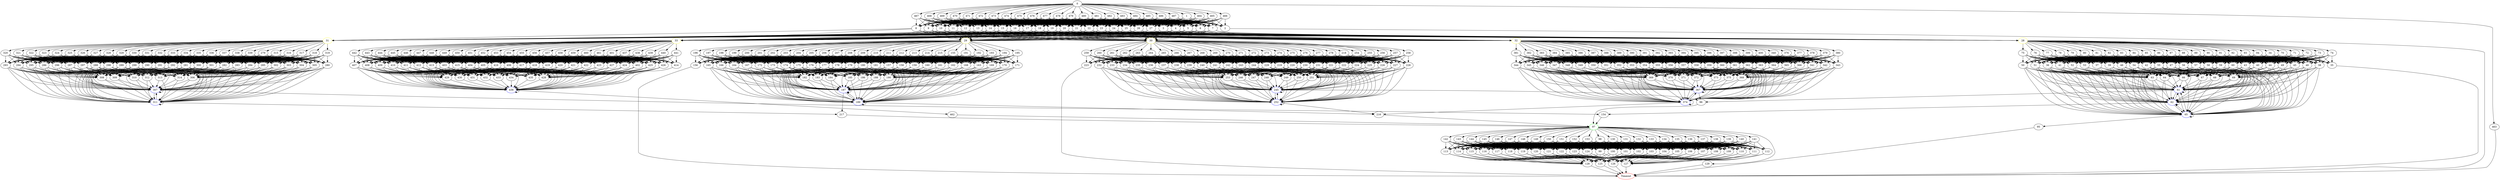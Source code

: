 digraph G {
	0 -> 1;
	0 -> 463;
	0 -> 464;
	0 -> 465;
	0 -> 466;
	0 -> 467;
	0 -> 468;
	0 -> 469;
	0 -> 470;
	0 -> 471;
	0 -> 472;
	0 -> 473;
	0 -> 474;
	0 -> 475;
	0 -> 476;
	0 -> 477;
	0 -> 478;
	0 -> 479;
	0 -> 480;
	0 -> 481;
	0 -> 482;
	0 -> 483;
	0 -> 484;
	0 -> 485;
	0 -> 486;
	0 -> 487;
	1 -> 2;
	1 -> 3;
	1 -> 4;
	1 -> 5;
	1 -> 6;
	1 -> 7;
	1 -> 8;
	1 -> 9;
	1 -> 10;
	1 -> 11;
	1 -> 12;
	1 -> 13;
	1 -> 14;
	1 -> 15;
	1 -> 16;
	1 -> 17;
	1 -> 18;
	1 -> 19;
	1 -> 20;
	1 -> 21;
	1 -> 22;
	1 -> 23;
	1 -> 24;
	1 -> 25;
	1 -> 26;
	1 -> 27;
	2 -> "Timeout";
Timeout [color=red];
	3 -> "28";
28 [color=yellow];
	3 -> "29";
29 [color=yellow];
	3 -> "30";
30 [color=yellow];
	3 -> "31";
31 [color=yellow];
	3 -> "32";
32 [color=yellow];
	3 -> "33";
33 [color=yellow];
	4 -> "28";
28 [color=yellow];
	4 -> "29";
29 [color=yellow];
	4 -> "30";
30 [color=yellow];
	4 -> "31";
31 [color=yellow];
	4 -> "32";
32 [color=yellow];
	4 -> "33";
33 [color=yellow];
	5 -> "28";
28 [color=yellow];
	5 -> "29";
29 [color=yellow];
	5 -> "30";
30 [color=yellow];
	5 -> "31";
31 [color=yellow];
	5 -> "32";
32 [color=yellow];
	5 -> "33";
33 [color=yellow];
	6 -> "28";
28 [color=yellow];
	6 -> "29";
29 [color=yellow];
	6 -> "30";
30 [color=yellow];
	6 -> "31";
31 [color=yellow];
	6 -> "32";
32 [color=yellow];
	6 -> "33";
33 [color=yellow];
	7 -> "28";
28 [color=yellow];
	7 -> "29";
29 [color=yellow];
	7 -> "30";
30 [color=yellow];
	7 -> "31";
31 [color=yellow];
	7 -> "32";
32 [color=yellow];
	7 -> "33";
33 [color=yellow];
	8 -> "28";
28 [color=yellow];
	8 -> "29";
29 [color=yellow];
	8 -> "30";
30 [color=yellow];
	8 -> "31";
31 [color=yellow];
	8 -> "32";
32 [color=yellow];
	8 -> "33";
33 [color=yellow];
	9 -> "28";
28 [color=yellow];
	9 -> "29";
29 [color=yellow];
	9 -> "30";
30 [color=yellow];
	9 -> "31";
31 [color=yellow];
	9 -> "32";
32 [color=yellow];
	9 -> "33";
33 [color=yellow];
	10 -> "28";
28 [color=yellow];
	10 -> "29";
29 [color=yellow];
	10 -> "30";
30 [color=yellow];
	10 -> "31";
31 [color=yellow];
	10 -> "32";
32 [color=yellow];
	10 -> "33";
33 [color=yellow];
	11 -> "28";
28 [color=yellow];
	11 -> "29";
29 [color=yellow];
	11 -> "30";
30 [color=yellow];
	11 -> "31";
31 [color=yellow];
	11 -> "32";
32 [color=yellow];
	11 -> "33";
33 [color=yellow];
	12 -> "28";
28 [color=yellow];
	12 -> "29";
29 [color=yellow];
	12 -> "30";
30 [color=yellow];
	12 -> "31";
31 [color=yellow];
	12 -> "32";
32 [color=yellow];
	12 -> "33";
33 [color=yellow];
	13 -> "28";
28 [color=yellow];
	13 -> "29";
29 [color=yellow];
	13 -> "30";
30 [color=yellow];
	13 -> "31";
31 [color=yellow];
	13 -> "32";
32 [color=yellow];
	13 -> "33";
33 [color=yellow];
	14 -> "28";
28 [color=yellow];
	14 -> "29";
29 [color=yellow];
	14 -> "30";
30 [color=yellow];
	14 -> "31";
31 [color=yellow];
	14 -> "32";
32 [color=yellow];
	14 -> "33";
33 [color=yellow];
	15 -> "28";
28 [color=yellow];
	15 -> "29";
29 [color=yellow];
	15 -> "30";
30 [color=yellow];
	15 -> "31";
31 [color=yellow];
	15 -> "32";
32 [color=yellow];
	15 -> "33";
33 [color=yellow];
	16 -> "28";
28 [color=yellow];
	16 -> "29";
29 [color=yellow];
	16 -> "30";
30 [color=yellow];
	16 -> "31";
31 [color=yellow];
	16 -> "32";
32 [color=yellow];
	16 -> "33";
33 [color=yellow];
	17 -> "28";
28 [color=yellow];
	17 -> "29";
29 [color=yellow];
	17 -> "30";
30 [color=yellow];
	17 -> "31";
31 [color=yellow];
	17 -> "32";
32 [color=yellow];
	17 -> "33";
33 [color=yellow];
	18 -> "28";
28 [color=yellow];
	18 -> "29";
29 [color=yellow];
	18 -> "30";
30 [color=yellow];
	18 -> "31";
31 [color=yellow];
	18 -> "32";
32 [color=yellow];
	18 -> "33";
33 [color=yellow];
	19 -> "28";
28 [color=yellow];
	19 -> "29";
29 [color=yellow];
	19 -> "30";
30 [color=yellow];
	19 -> "31";
31 [color=yellow];
	19 -> "32";
32 [color=yellow];
	19 -> "33";
33 [color=yellow];
	20 -> "28";
28 [color=yellow];
	20 -> "29";
29 [color=yellow];
	20 -> "30";
30 [color=yellow];
	20 -> "31";
31 [color=yellow];
	20 -> "32";
32 [color=yellow];
	20 -> "33";
33 [color=yellow];
	21 -> "28";
28 [color=yellow];
	21 -> "29";
29 [color=yellow];
	21 -> "30";
30 [color=yellow];
	21 -> "31";
31 [color=yellow];
	21 -> "32";
32 [color=yellow];
	21 -> "33";
33 [color=yellow];
	22 -> "28";
28 [color=yellow];
	22 -> "29";
29 [color=yellow];
	22 -> "30";
30 [color=yellow];
	22 -> "31";
31 [color=yellow];
	22 -> "32";
32 [color=yellow];
	22 -> "33";
33 [color=yellow];
	23 -> "28";
28 [color=yellow];
	23 -> "29";
29 [color=yellow];
	23 -> "30";
30 [color=yellow];
	23 -> "31";
31 [color=yellow];
	23 -> "32";
32 [color=yellow];
	23 -> "33";
33 [color=yellow];
	24 -> "28";
28 [color=yellow];
	24 -> "29";
29 [color=yellow];
	24 -> "30";
30 [color=yellow];
	24 -> "31";
31 [color=yellow];
	24 -> "32";
32 [color=yellow];
	24 -> "33";
33 [color=yellow];
	25 -> "28";
28 [color=yellow];
	25 -> "29";
29 [color=yellow];
	25 -> "30";
30 [color=yellow];
	25 -> "31";
31 [color=yellow];
	25 -> "32";
32 [color=yellow];
	25 -> "33";
33 [color=yellow];
	26 -> "28";
28 [color=yellow];
	26 -> "29";
29 [color=yellow];
	26 -> "30";
30 [color=yellow];
	26 -> "31";
31 [color=yellow];
	26 -> "32";
32 [color=yellow];
	26 -> "33";
33 [color=yellow];
	27 -> "28";
28 [color=yellow];
	27 -> "29";
29 [color=yellow];
	27 -> "30";
30 [color=yellow];
	27 -> "31";
31 [color=yellow];
	27 -> "32";
32 [color=yellow];
	27 -> "33";
33 [color=yellow];
	28 -> 34;
	28 -> 70;
	28 -> 71;
	28 -> 72;
	28 -> 73;
	28 -> 74;
	28 -> 75;
	28 -> 76;
	28 -> 77;
	28 -> 78;
	28 -> 79;
	28 -> 80;
	28 -> 81;
	28 -> 82;
	28 -> 83;
	28 -> 84;
	28 -> 85;
	28 -> 86;
	28 -> 87;
	28 -> 88;
	28 -> 89;
	28 -> 90;
	28 -> 91;
	28 -> 92;
	28 -> 93;
	28 -> 94;
	29 -> 155;
	29 -> 191;
	29 -> 192;
	29 -> 193;
	29 -> 194;
	29 -> 195;
	29 -> 196;
	29 -> 197;
	29 -> 198;
	29 -> 199;
	29 -> 200;
	29 -> 201;
	29 -> 202;
	29 -> 203;
	29 -> 204;
	29 -> 205;
	29 -> 206;
	29 -> 207;
	29 -> 208;
	29 -> 209;
	29 -> 210;
	29 -> 211;
	29 -> 212;
	29 -> 213;
	29 -> 214;
	29 -> 215;
	30 -> 218;
	30 -> 254;
	30 -> 255;
	30 -> 256;
	30 -> 257;
	30 -> 258;
	30 -> 259;
	30 -> 260;
	30 -> 261;
	30 -> 262;
	30 -> 263;
	30 -> 264;
	30 -> 265;
	30 -> 266;
	30 -> 267;
	30 -> 268;
	30 -> 269;
	30 -> 270;
	30 -> 271;
	30 -> 272;
	30 -> 273;
	30 -> 274;
	30 -> 275;
	30 -> 276;
	30 -> 277;
	30 -> 278;
	31 -> 279;
	31 -> 315;
	31 -> 316;
	31 -> 317;
	31 -> 318;
	31 -> 319;
	31 -> 320;
	31 -> 321;
	31 -> 322;
	31 -> 323;
	31 -> 324;
	31 -> 325;
	31 -> 326;
	31 -> 327;
	31 -> 328;
	31 -> 329;
	31 -> 330;
	31 -> 331;
	31 -> 332;
	31 -> 333;
	31 -> 334;
	31 -> 335;
	31 -> 336;
	31 -> 337;
	31 -> 338;
	31 -> 339;
	32 -> 340;
	32 -> 376;
	32 -> 377;
	32 -> 378;
	32 -> 379;
	32 -> 380;
	32 -> 381;
	32 -> 382;
	32 -> 383;
	32 -> 384;
	32 -> 385;
	32 -> 386;
	32 -> 387;
	32 -> 388;
	32 -> 389;
	32 -> 390;
	32 -> 391;
	32 -> 392;
	32 -> 393;
	32 -> 394;
	32 -> 395;
	32 -> 396;
	32 -> 397;
	32 -> 398;
	32 -> 399;
	32 -> 400;
	33 -> 401;
	33 -> 437;
	33 -> 438;
	33 -> 439;
	33 -> 440;
	33 -> 441;
	33 -> 442;
	33 -> 443;
	33 -> 444;
	33 -> 445;
	33 -> 446;
	33 -> 447;
	33 -> 448;
	33 -> 449;
	33 -> 450;
	33 -> 451;
	33 -> 452;
	33 -> 453;
	33 -> 454;
	33 -> 455;
	33 -> 456;
	33 -> 457;
	33 -> 458;
	33 -> 459;
	33 -> 460;
	33 -> 461;
	34 -> 35;
	34 -> 36;
	34 -> 37;
	34 -> 38;
	34 -> 39;
	34 -> 40;
	34 -> 41;
	34 -> 42;
	34 -> 43;
	34 -> 44;
	34 -> 45;
	34 -> 46;
	34 -> 47;
	34 -> 48;
	34 -> 49;
	34 -> 50;
	34 -> 51;
	34 -> 52;
	34 -> 53;
	34 -> 54;
	34 -> 55;
	34 -> 56;
	34 -> 57;
	34 -> 58;
	34 -> 59;
	34 -> 60;
	35 -> "Timeout";
Timeout [color=red];
	36 -> "61";
61 [color=blue];
	36 -> "62";
62 [color=blue];
	36 -> 63;
	36 -> 64;
	36 -> "65";
65 [color=blue];
	36 -> 66;
	36 -> 67;
	36 -> 68;
	36 -> 69;
	37 -> "61";
61 [color=blue];
	37 -> "62";
62 [color=blue];
	37 -> 63;
	37 -> 64;
	37 -> "65";
65 [color=blue];
	37 -> 66;
	37 -> 67;
	37 -> 68;
	37 -> 69;
	38 -> "61";
61 [color=blue];
	38 -> "62";
62 [color=blue];
	38 -> 63;
	38 -> 64;
	38 -> "65";
65 [color=blue];
	38 -> 66;
	38 -> 67;
	38 -> 68;
	38 -> 69;
	39 -> "61";
61 [color=blue];
	39 -> "62";
62 [color=blue];
	39 -> 63;
	39 -> 64;
	39 -> "65";
65 [color=blue];
	39 -> 66;
	39 -> 67;
	39 -> 68;
	39 -> 69;
	40 -> "61";
61 [color=blue];
	40 -> "62";
62 [color=blue];
	40 -> 63;
	40 -> 64;
	40 -> "65";
65 [color=blue];
	40 -> 66;
	40 -> 67;
	40 -> 68;
	40 -> 69;
	41 -> "61";
61 [color=blue];
	41 -> "62";
62 [color=blue];
	41 -> 63;
	41 -> 64;
	41 -> "65";
65 [color=blue];
	41 -> 66;
	41 -> 67;
	41 -> 68;
	41 -> 69;
	42 -> "61";
61 [color=blue];
	42 -> "62";
62 [color=blue];
	42 -> 63;
	42 -> 64;
	42 -> "65";
65 [color=blue];
	42 -> 66;
	42 -> 67;
	42 -> 68;
	42 -> 69;
	43 -> "61";
61 [color=blue];
	43 -> "62";
62 [color=blue];
	43 -> 63;
	43 -> 64;
	43 -> "65";
65 [color=blue];
	43 -> 66;
	43 -> 67;
	43 -> 68;
	43 -> 69;
	44 -> "61";
61 [color=blue];
	44 -> "62";
62 [color=blue];
	44 -> 63;
	44 -> 64;
	44 -> "65";
65 [color=blue];
	44 -> 66;
	44 -> 67;
	44 -> 68;
	44 -> 69;
	45 -> "61";
61 [color=blue];
	45 -> "62";
62 [color=blue];
	45 -> 63;
	45 -> 64;
	45 -> "65";
65 [color=blue];
	45 -> 66;
	45 -> 67;
	45 -> 68;
	45 -> 69;
	46 -> "61";
61 [color=blue];
	46 -> "62";
62 [color=blue];
	46 -> 63;
	46 -> 64;
	46 -> "65";
65 [color=blue];
	46 -> 66;
	46 -> 67;
	46 -> 68;
	46 -> 69;
	47 -> "61";
61 [color=blue];
	47 -> "62";
62 [color=blue];
	47 -> 63;
	47 -> 64;
	47 -> "65";
65 [color=blue];
	47 -> 66;
	47 -> 67;
	47 -> 68;
	47 -> 69;
	48 -> "61";
61 [color=blue];
	48 -> "62";
62 [color=blue];
	48 -> 63;
	48 -> 64;
	48 -> "65";
65 [color=blue];
	48 -> 66;
	48 -> 67;
	48 -> 68;
	48 -> 69;
	49 -> "61";
61 [color=blue];
	49 -> "62";
62 [color=blue];
	49 -> 63;
	49 -> 64;
	49 -> "65";
65 [color=blue];
	49 -> 66;
	49 -> 67;
	49 -> 68;
	49 -> 69;
	50 -> "61";
61 [color=blue];
	50 -> "62";
62 [color=blue];
	50 -> 63;
	50 -> 64;
	50 -> "65";
65 [color=blue];
	50 -> 66;
	50 -> 67;
	50 -> 68;
	50 -> 69;
	51 -> "61";
61 [color=blue];
	51 -> "62";
62 [color=blue];
	51 -> 63;
	51 -> 64;
	51 -> "65";
65 [color=blue];
	51 -> 66;
	51 -> 67;
	51 -> 68;
	51 -> 69;
	52 -> "61";
61 [color=blue];
	52 -> "62";
62 [color=blue];
	52 -> 63;
	52 -> 64;
	52 -> "65";
65 [color=blue];
	52 -> 66;
	52 -> 67;
	52 -> 68;
	52 -> 69;
	53 -> "61";
61 [color=blue];
	53 -> "62";
62 [color=blue];
	53 -> 63;
	53 -> 64;
	53 -> "65";
65 [color=blue];
	53 -> 66;
	53 -> 67;
	53 -> 68;
	53 -> 69;
	54 -> "61";
61 [color=blue];
	54 -> "62";
62 [color=blue];
	54 -> 63;
	54 -> 64;
	54 -> "65";
65 [color=blue];
	54 -> 66;
	54 -> 67;
	54 -> 68;
	54 -> 69;
	55 -> "61";
61 [color=blue];
	55 -> "62";
62 [color=blue];
	55 -> 63;
	55 -> 64;
	55 -> "65";
65 [color=blue];
	55 -> 66;
	55 -> 67;
	55 -> 68;
	55 -> 69;
	56 -> "61";
61 [color=blue];
	56 -> "62";
62 [color=blue];
	56 -> 63;
	56 -> 64;
	56 -> "65";
65 [color=blue];
	56 -> 66;
	56 -> 67;
	56 -> 68;
	56 -> 69;
	57 -> "61";
61 [color=blue];
	57 -> "62";
62 [color=blue];
	57 -> 63;
	57 -> 64;
	57 -> "65";
65 [color=blue];
	57 -> 66;
	57 -> 67;
	57 -> 68;
	57 -> 69;
	58 -> "61";
61 [color=blue];
	58 -> "62";
62 [color=blue];
	58 -> 63;
	58 -> 64;
	58 -> "65";
65 [color=blue];
	58 -> 66;
	58 -> 67;
	58 -> 68;
	58 -> 69;
	59 -> "61";
61 [color=blue];
	59 -> "62";
62 [color=blue];
	59 -> 63;
	59 -> 64;
	59 -> "65";
65 [color=blue];
	59 -> 66;
	59 -> 67;
	59 -> 68;
	59 -> 69;
	60 -> "61";
61 [color=blue];
	60 -> "62";
62 [color=blue];
	60 -> 63;
	60 -> 64;
	60 -> "65";
65 [color=blue];
	60 -> 66;
	60 -> 67;
	60 -> 68;
	60 -> 69;
	61 -> "61";
61 [color=blue];
	61 -> "62";
62 [color=blue];
	61 -> "65";
65 [color=blue];
	61 -> 96;
	62 -> "61";
61 [color=blue];
	62 -> "62";
62 [color=blue];
	62 -> "65";
65 [color=blue];
	62 -> 154;
	63 -> "61";
61 [color=blue];
	63 -> "62";
62 [color=blue];
	63 -> "65";
65 [color=blue];
	64 -> "61";
61 [color=blue];
	64 -> "62";
62 [color=blue];
	64 -> "65";
65 [color=blue];
	65 -> "61";
61 [color=blue];
	65 -> "62";
62 [color=blue];
	65 -> "65";
65 [color=blue];
	65 -> 95;
	66 -> "61";
61 [color=blue];
	66 -> "62";
62 [color=blue];
	66 -> "65";
65 [color=blue];
	67 -> "61";
61 [color=blue];
	67 -> "62";
62 [color=blue];
	67 -> "65";
65 [color=blue];
	68 -> "61";
61 [color=blue];
	68 -> "62";
62 [color=blue];
	68 -> "65";
65 [color=blue];
	69 -> "61";
61 [color=blue];
	69 -> "62";
62 [color=blue];
	69 -> "65";
65 [color=blue];
	70 -> 35;
	70 -> 36;
	70 -> 37;
	70 -> 38;
	70 -> 39;
	70 -> 40;
	70 -> 41;
	70 -> 42;
	70 -> 43;
	70 -> 44;
	70 -> 45;
	70 -> 46;
	70 -> 47;
	70 -> 48;
	70 -> 49;
	70 -> 50;
	70 -> 51;
	70 -> 52;
	70 -> 53;
	70 -> 54;
	70 -> 55;
	70 -> 56;
	70 -> 57;
	70 -> 58;
	70 -> 59;
	70 -> 60;
	71 -> 35;
	71 -> 36;
	71 -> 37;
	71 -> 38;
	71 -> 39;
	71 -> 40;
	71 -> 41;
	71 -> 42;
	71 -> 43;
	71 -> 44;
	71 -> 45;
	71 -> 46;
	71 -> 47;
	71 -> 48;
	71 -> 49;
	71 -> 50;
	71 -> 51;
	71 -> 52;
	71 -> 53;
	71 -> 54;
	71 -> 55;
	71 -> 56;
	71 -> 57;
	71 -> 58;
	71 -> 59;
	71 -> 60;
	72 -> 35;
	72 -> 36;
	72 -> 37;
	72 -> 38;
	72 -> 39;
	72 -> 40;
	72 -> 41;
	72 -> 42;
	72 -> 43;
	72 -> 44;
	72 -> 45;
	72 -> 46;
	72 -> 47;
	72 -> 48;
	72 -> 49;
	72 -> 50;
	72 -> 51;
	72 -> 52;
	72 -> 53;
	72 -> 54;
	72 -> 55;
	72 -> 56;
	72 -> 57;
	72 -> 58;
	72 -> 59;
	72 -> 60;
	73 -> 35;
	73 -> 36;
	73 -> 37;
	73 -> 38;
	73 -> 39;
	73 -> 40;
	73 -> 41;
	73 -> 42;
	73 -> 43;
	73 -> 44;
	73 -> 45;
	73 -> 46;
	73 -> 47;
	73 -> 48;
	73 -> 49;
	73 -> 50;
	73 -> 51;
	73 -> 52;
	73 -> 53;
	73 -> 54;
	73 -> 55;
	73 -> 56;
	73 -> 57;
	73 -> 58;
	73 -> 59;
	73 -> 60;
	74 -> 35;
	74 -> 36;
	74 -> 37;
	74 -> 38;
	74 -> 39;
	74 -> 40;
	74 -> 41;
	74 -> 42;
	74 -> 43;
	74 -> 44;
	74 -> 45;
	74 -> 46;
	74 -> 47;
	74 -> 48;
	74 -> 49;
	74 -> 50;
	74 -> 51;
	74 -> 52;
	74 -> 53;
	74 -> 54;
	74 -> 55;
	74 -> 56;
	74 -> 57;
	74 -> 58;
	74 -> 59;
	74 -> 60;
	75 -> 35;
	75 -> 36;
	75 -> 37;
	75 -> 38;
	75 -> 39;
	75 -> 40;
	75 -> 41;
	75 -> 42;
	75 -> 43;
	75 -> 44;
	75 -> 45;
	75 -> 46;
	75 -> 47;
	75 -> 48;
	75 -> 49;
	75 -> 50;
	75 -> 51;
	75 -> 52;
	75 -> 53;
	75 -> 54;
	75 -> 55;
	75 -> 56;
	75 -> 57;
	75 -> 58;
	75 -> 59;
	75 -> 60;
	76 -> 35;
	76 -> 36;
	76 -> 37;
	76 -> 38;
	76 -> 39;
	76 -> 40;
	76 -> 41;
	76 -> 42;
	76 -> 43;
	76 -> 44;
	76 -> 45;
	76 -> 46;
	76 -> 47;
	76 -> 48;
	76 -> 49;
	76 -> 50;
	76 -> 51;
	76 -> 52;
	76 -> 53;
	76 -> 54;
	76 -> 55;
	76 -> 56;
	76 -> 57;
	76 -> 58;
	76 -> 59;
	76 -> 60;
	77 -> 35;
	77 -> 36;
	77 -> 37;
	77 -> 38;
	77 -> 39;
	77 -> 40;
	77 -> 41;
	77 -> 42;
	77 -> 43;
	77 -> 44;
	77 -> 45;
	77 -> 46;
	77 -> 47;
	77 -> 48;
	77 -> 49;
	77 -> 50;
	77 -> 51;
	77 -> 52;
	77 -> 53;
	77 -> 54;
	77 -> 55;
	77 -> 56;
	77 -> 57;
	77 -> 58;
	77 -> 59;
	77 -> 60;
	78 -> 35;
	78 -> 36;
	78 -> 37;
	78 -> 38;
	78 -> 39;
	78 -> 40;
	78 -> 41;
	78 -> 42;
	78 -> 43;
	78 -> 44;
	78 -> 45;
	78 -> 46;
	78 -> 47;
	78 -> 48;
	78 -> 49;
	78 -> 50;
	78 -> 51;
	78 -> 52;
	78 -> 53;
	78 -> 54;
	78 -> 55;
	78 -> 56;
	78 -> 57;
	78 -> 58;
	78 -> 59;
	78 -> 60;
	79 -> 35;
	79 -> 36;
	79 -> 37;
	79 -> 38;
	79 -> 39;
	79 -> 40;
	79 -> 41;
	79 -> 42;
	79 -> 43;
	79 -> 44;
	79 -> 45;
	79 -> 46;
	79 -> 47;
	79 -> 48;
	79 -> 49;
	79 -> 50;
	79 -> 51;
	79 -> 52;
	79 -> 53;
	79 -> 54;
	79 -> 55;
	79 -> 56;
	79 -> 57;
	79 -> 58;
	79 -> 59;
	79 -> 60;
	80 -> 35;
	80 -> 36;
	80 -> 37;
	80 -> 38;
	80 -> 39;
	80 -> 40;
	80 -> 41;
	80 -> 42;
	80 -> 43;
	80 -> 44;
	80 -> 45;
	80 -> 46;
	80 -> 47;
	80 -> 48;
	80 -> 49;
	80 -> 50;
	80 -> 51;
	80 -> 52;
	80 -> 53;
	80 -> 54;
	80 -> 55;
	80 -> 56;
	80 -> 57;
	80 -> 58;
	80 -> 59;
	80 -> 60;
	81 -> 35;
	81 -> 36;
	81 -> 37;
	81 -> 38;
	81 -> 39;
	81 -> 40;
	81 -> 41;
	81 -> 42;
	81 -> 43;
	81 -> 44;
	81 -> 45;
	81 -> 46;
	81 -> 47;
	81 -> 48;
	81 -> 49;
	81 -> 50;
	81 -> 51;
	81 -> 52;
	81 -> 53;
	81 -> 54;
	81 -> 55;
	81 -> 56;
	81 -> 57;
	81 -> 58;
	81 -> 59;
	81 -> 60;
	82 -> 35;
	82 -> 36;
	82 -> 37;
	82 -> 38;
	82 -> 39;
	82 -> 40;
	82 -> 41;
	82 -> 42;
	82 -> 43;
	82 -> 44;
	82 -> 45;
	82 -> 46;
	82 -> 47;
	82 -> 48;
	82 -> 49;
	82 -> 50;
	82 -> 51;
	82 -> 52;
	82 -> 53;
	82 -> 54;
	82 -> 55;
	82 -> 56;
	82 -> 57;
	82 -> 58;
	82 -> 59;
	82 -> 60;
	83 -> 35;
	83 -> 36;
	83 -> 37;
	83 -> 38;
	83 -> 39;
	83 -> 40;
	83 -> 41;
	83 -> 42;
	83 -> 43;
	83 -> 44;
	83 -> 45;
	83 -> 46;
	83 -> 47;
	83 -> 48;
	83 -> 49;
	83 -> 50;
	83 -> 51;
	83 -> 52;
	83 -> 53;
	83 -> 54;
	83 -> 55;
	83 -> 56;
	83 -> 57;
	83 -> 58;
	83 -> 59;
	83 -> 60;
	84 -> 35;
	84 -> 36;
	84 -> 37;
	84 -> 38;
	84 -> 39;
	84 -> 40;
	84 -> 41;
	84 -> 42;
	84 -> 43;
	84 -> 44;
	84 -> 45;
	84 -> 46;
	84 -> 47;
	84 -> 48;
	84 -> 49;
	84 -> 50;
	84 -> 51;
	84 -> 52;
	84 -> 53;
	84 -> 54;
	84 -> 55;
	84 -> 56;
	84 -> 57;
	84 -> 58;
	84 -> 59;
	84 -> 60;
	85 -> 35;
	85 -> 36;
	85 -> 37;
	85 -> 38;
	85 -> 39;
	85 -> 40;
	85 -> 41;
	85 -> 42;
	85 -> 43;
	85 -> 44;
	85 -> 45;
	85 -> 46;
	85 -> 47;
	85 -> 48;
	85 -> 49;
	85 -> 50;
	85 -> 51;
	85 -> 52;
	85 -> 53;
	85 -> 54;
	85 -> 55;
	85 -> 56;
	85 -> 57;
	85 -> 58;
	85 -> 59;
	85 -> 60;
	86 -> 35;
	86 -> 36;
	86 -> 37;
	86 -> 38;
	86 -> 39;
	86 -> 40;
	86 -> 41;
	86 -> 42;
	86 -> 43;
	86 -> 44;
	86 -> 45;
	86 -> 46;
	86 -> 47;
	86 -> 48;
	86 -> 49;
	86 -> 50;
	86 -> 51;
	86 -> 52;
	86 -> 53;
	86 -> 54;
	86 -> 55;
	86 -> 56;
	86 -> 57;
	86 -> 58;
	86 -> 59;
	86 -> 60;
	87 -> 35;
	87 -> 36;
	87 -> 37;
	87 -> 38;
	87 -> 39;
	87 -> 40;
	87 -> 41;
	87 -> 42;
	87 -> 43;
	87 -> 44;
	87 -> 45;
	87 -> 46;
	87 -> 47;
	87 -> 48;
	87 -> 49;
	87 -> 50;
	87 -> 51;
	87 -> 52;
	87 -> 53;
	87 -> 54;
	87 -> 55;
	87 -> 56;
	87 -> 57;
	87 -> 58;
	87 -> 59;
	87 -> 60;
	88 -> 35;
	88 -> 36;
	88 -> 37;
	88 -> 38;
	88 -> 39;
	88 -> 40;
	88 -> 41;
	88 -> 42;
	88 -> 43;
	88 -> 44;
	88 -> 45;
	88 -> 46;
	88 -> 47;
	88 -> 48;
	88 -> 49;
	88 -> 50;
	88 -> 51;
	88 -> 52;
	88 -> 53;
	88 -> 54;
	88 -> 55;
	88 -> 56;
	88 -> 57;
	88 -> 58;
	88 -> 59;
	88 -> 60;
	89 -> 35;
	89 -> 36;
	89 -> 37;
	89 -> 38;
	89 -> 39;
	89 -> 40;
	89 -> 41;
	89 -> 42;
	89 -> 43;
	89 -> 44;
	89 -> 45;
	89 -> 46;
	89 -> 47;
	89 -> 48;
	89 -> 49;
	89 -> 50;
	89 -> 51;
	89 -> 52;
	89 -> 53;
	89 -> 54;
	89 -> 55;
	89 -> 56;
	89 -> 57;
	89 -> 58;
	89 -> 59;
	89 -> 60;
	90 -> 35;
	90 -> 36;
	90 -> 37;
	90 -> 38;
	90 -> 39;
	90 -> 40;
	90 -> 41;
	90 -> 42;
	90 -> 43;
	90 -> 44;
	90 -> 45;
	90 -> 46;
	90 -> 47;
	90 -> 48;
	90 -> 49;
	90 -> 50;
	90 -> 51;
	90 -> 52;
	90 -> 53;
	90 -> 54;
	90 -> 55;
	90 -> 56;
	90 -> 57;
	90 -> 58;
	90 -> 59;
	90 -> 60;
	91 -> 35;
	91 -> 36;
	91 -> 37;
	91 -> 38;
	91 -> 39;
	91 -> 40;
	91 -> 41;
	91 -> 42;
	91 -> 43;
	91 -> 44;
	91 -> 45;
	91 -> 46;
	91 -> 47;
	91 -> 48;
	91 -> 49;
	91 -> 50;
	91 -> 51;
	91 -> 52;
	91 -> 53;
	91 -> 54;
	91 -> 55;
	91 -> 56;
	91 -> 57;
	91 -> 58;
	91 -> 59;
	91 -> 60;
	92 -> 35;
	92 -> 36;
	92 -> 37;
	92 -> 38;
	92 -> 39;
	92 -> 40;
	92 -> 41;
	92 -> 42;
	92 -> 43;
	92 -> 44;
	92 -> 45;
	92 -> 46;
	92 -> 47;
	92 -> 48;
	92 -> 49;
	92 -> 50;
	92 -> 51;
	92 -> 52;
	92 -> 53;
	92 -> 54;
	92 -> 55;
	92 -> 56;
	92 -> 57;
	92 -> 58;
	92 -> 59;
	92 -> 60;
	93 -> 35;
	93 -> 36;
	93 -> 37;
	93 -> 38;
	93 -> 39;
	93 -> 40;
	93 -> 41;
	93 -> 42;
	93 -> 43;
	93 -> 44;
	93 -> 45;
	93 -> 46;
	93 -> 47;
	93 -> 48;
	93 -> 49;
	93 -> 50;
	93 -> 51;
	93 -> 52;
	93 -> 53;
	93 -> 54;
	93 -> 55;
	93 -> 56;
	93 -> 57;
	93 -> 58;
	93 -> 59;
	93 -> 60;
	94 -> 35;
	94 -> 36;
	94 -> 37;
	94 -> 38;
	94 -> 39;
	94 -> 40;
	94 -> 41;
	94 -> 42;
	94 -> 43;
	94 -> 44;
	94 -> 45;
	94 -> 46;
	94 -> 47;
	94 -> 48;
	94 -> 49;
	94 -> 50;
	94 -> 51;
	94 -> 52;
	94 -> 53;
	94 -> 54;
	94 -> 55;
	94 -> 56;
	94 -> 57;
	94 -> 58;
	94 -> 59;
	94 -> 60;
	95 -> "Timeout";
Timeout [color=red];
	96 -> "97";
97 [color=green];
	97 -> 98;
	97 -> 129;
	97 -> 130;
	97 -> 131;
	97 -> 132;
	97 -> 133;
	97 -> 134;
	97 -> 135;
	97 -> 136;
	97 -> 137;
	97 -> 138;
	97 -> 139;
	97 -> 140;
	97 -> 141;
	97 -> 142;
	97 -> 143;
	97 -> 144;
	97 -> 145;
	97 -> 146;
	97 -> 147;
	97 -> 148;
	97 -> 149;
	97 -> 150;
	97 -> 151;
	97 -> 152;
	97 -> 153;
	98 -> 99;
	98 -> 100;
	98 -> 101;
	98 -> 102;
	98 -> 103;
	98 -> 104;
	98 -> 105;
	98 -> 106;
	98 -> 107;
	98 -> 108;
	98 -> 109;
	98 -> 110;
	98 -> 111;
	98 -> 112;
	98 -> 113;
	98 -> 114;
	98 -> 115;
	98 -> 116;
	98 -> 117;
	98 -> 118;
	98 -> 119;
	98 -> 120;
	98 -> 121;
	98 -> 122;
	98 -> 123;
	98 -> 124;
	99 -> 125;
	99 -> 126;
	99 -> 127;
	99 -> 128;
	100 -> 125;
	100 -> 126;
	100 -> 127;
	100 -> 128;
	101 -> 125;
	101 -> 126;
	101 -> 127;
	101 -> 128;
	102 -> 125;
	102 -> 126;
	102 -> 127;
	102 -> 128;
	103 -> 125;
	103 -> 126;
	103 -> 127;
	103 -> 128;
	104 -> 125;
	104 -> 126;
	104 -> 127;
	104 -> 128;
	105 -> 125;
	105 -> 126;
	105 -> 127;
	105 -> 128;
	106 -> 125;
	106 -> 126;
	106 -> 127;
	106 -> 128;
	107 -> 125;
	107 -> 126;
	107 -> 127;
	107 -> 128;
	108 -> 125;
	108 -> 126;
	108 -> 127;
	108 -> 128;
	109 -> 125;
	109 -> 126;
	109 -> 127;
	109 -> 128;
	110 -> 125;
	110 -> 126;
	110 -> 127;
	110 -> 128;
	111 -> 125;
	111 -> 126;
	111 -> 127;
	111 -> 128;
	112 -> 125;
	112 -> 126;
	112 -> 127;
	112 -> 128;
	113 -> 125;
	113 -> 126;
	113 -> 127;
	113 -> 128;
	114 -> 125;
	114 -> 126;
	114 -> 127;
	114 -> 128;
	115 -> 125;
	115 -> 126;
	115 -> 127;
	115 -> 128;
	116 -> 125;
	116 -> 126;
	116 -> 127;
	116 -> 128;
	117 -> 125;
	117 -> 126;
	117 -> 127;
	117 -> 128;
	118 -> 125;
	118 -> 126;
	118 -> 127;
	118 -> 128;
	119 -> 125;
	119 -> 126;
	119 -> 127;
	119 -> 128;
	120 -> 125;
	120 -> 126;
	120 -> 127;
	120 -> 128;
	121 -> 125;
	121 -> 126;
	121 -> 127;
	121 -> 128;
	122 -> 125;
	122 -> 126;
	122 -> 127;
	122 -> 128;
	123 -> 125;
	123 -> 126;
	123 -> 127;
	123 -> 128;
	124 -> 125;
	124 -> 126;
	124 -> 127;
	124 -> 128;
	125 -> "Timeout";
Timeout [color=red];
	126 -> "Timeout";
Timeout [color=red];
	127 -> "Timeout";
Timeout [color=red];
	128 -> "Timeout";
Timeout [color=red];
	129 -> "Timeout";
Timeout [color=red];
	130 -> 99;
	130 -> 100;
	130 -> 101;
	130 -> 102;
	130 -> 103;
	130 -> 104;
	130 -> 105;
	130 -> 106;
	130 -> 107;
	130 -> 108;
	130 -> 109;
	130 -> 110;
	130 -> 111;
	130 -> 112;
	130 -> 113;
	130 -> 114;
	130 -> 115;
	130 -> 116;
	130 -> 117;
	130 -> 118;
	130 -> 119;
	130 -> 120;
	130 -> 121;
	130 -> 122;
	130 -> 123;
	130 -> 124;
	131 -> 99;
	131 -> 100;
	131 -> 101;
	131 -> 102;
	131 -> 103;
	131 -> 104;
	131 -> 105;
	131 -> 106;
	131 -> 107;
	131 -> 108;
	131 -> 109;
	131 -> 110;
	131 -> 111;
	131 -> 112;
	131 -> 113;
	131 -> 114;
	131 -> 115;
	131 -> 116;
	131 -> 117;
	131 -> 118;
	131 -> 119;
	131 -> 120;
	131 -> 121;
	131 -> 122;
	131 -> 123;
	131 -> 124;
	132 -> 99;
	132 -> 100;
	132 -> 101;
	132 -> 102;
	132 -> 103;
	132 -> 104;
	132 -> 105;
	132 -> 106;
	132 -> 107;
	132 -> 108;
	132 -> 109;
	132 -> 110;
	132 -> 111;
	132 -> 112;
	132 -> 113;
	132 -> 114;
	132 -> 115;
	132 -> 116;
	132 -> 117;
	132 -> 118;
	132 -> 119;
	132 -> 120;
	132 -> 121;
	132 -> 122;
	132 -> 123;
	132 -> 124;
	133 -> 99;
	133 -> 100;
	133 -> 101;
	133 -> 102;
	133 -> 103;
	133 -> 104;
	133 -> 105;
	133 -> 106;
	133 -> 107;
	133 -> 108;
	133 -> 109;
	133 -> 110;
	133 -> 111;
	133 -> 112;
	133 -> 113;
	133 -> 114;
	133 -> 115;
	133 -> 116;
	133 -> 117;
	133 -> 118;
	133 -> 119;
	133 -> 120;
	133 -> 121;
	133 -> 122;
	133 -> 123;
	133 -> 124;
	134 -> 99;
	134 -> 100;
	134 -> 101;
	134 -> 102;
	134 -> 103;
	134 -> 104;
	134 -> 105;
	134 -> 106;
	134 -> 107;
	134 -> 108;
	134 -> 109;
	134 -> 110;
	134 -> 111;
	134 -> 112;
	134 -> 113;
	134 -> 114;
	134 -> 115;
	134 -> 116;
	134 -> 117;
	134 -> 118;
	134 -> 119;
	134 -> 120;
	134 -> 121;
	134 -> 122;
	134 -> 123;
	134 -> 124;
	135 -> 99;
	135 -> 100;
	135 -> 101;
	135 -> 102;
	135 -> 103;
	135 -> 104;
	135 -> 105;
	135 -> 106;
	135 -> 107;
	135 -> 108;
	135 -> 109;
	135 -> 110;
	135 -> 111;
	135 -> 112;
	135 -> 113;
	135 -> 114;
	135 -> 115;
	135 -> 116;
	135 -> 117;
	135 -> 118;
	135 -> 119;
	135 -> 120;
	135 -> 121;
	135 -> 122;
	135 -> 123;
	135 -> 124;
	136 -> 99;
	136 -> 100;
	136 -> 101;
	136 -> 102;
	136 -> 103;
	136 -> 104;
	136 -> 105;
	136 -> 106;
	136 -> 107;
	136 -> 108;
	136 -> 109;
	136 -> 110;
	136 -> 111;
	136 -> 112;
	136 -> 113;
	136 -> 114;
	136 -> 115;
	136 -> 116;
	136 -> 117;
	136 -> 118;
	136 -> 119;
	136 -> 120;
	136 -> 121;
	136 -> 122;
	136 -> 123;
	136 -> 124;
	137 -> 99;
	137 -> 100;
	137 -> 101;
	137 -> 102;
	137 -> 103;
	137 -> 104;
	137 -> 105;
	137 -> 106;
	137 -> 107;
	137 -> 108;
	137 -> 109;
	137 -> 110;
	137 -> 111;
	137 -> 112;
	137 -> 113;
	137 -> 114;
	137 -> 115;
	137 -> 116;
	137 -> 117;
	137 -> 118;
	137 -> 119;
	137 -> 120;
	137 -> 121;
	137 -> 122;
	137 -> 123;
	137 -> 124;
	138 -> 99;
	138 -> 100;
	138 -> 101;
	138 -> 102;
	138 -> 103;
	138 -> 104;
	138 -> 105;
	138 -> 106;
	138 -> 107;
	138 -> 108;
	138 -> 109;
	138 -> 110;
	138 -> 111;
	138 -> 112;
	138 -> 113;
	138 -> 114;
	138 -> 115;
	138 -> 116;
	138 -> 117;
	138 -> 118;
	138 -> 119;
	138 -> 120;
	138 -> 121;
	138 -> 122;
	138 -> 123;
	138 -> 124;
	139 -> 99;
	139 -> 100;
	139 -> 101;
	139 -> 102;
	139 -> 103;
	139 -> 104;
	139 -> 105;
	139 -> 106;
	139 -> 107;
	139 -> 108;
	139 -> 109;
	139 -> 110;
	139 -> 111;
	139 -> 112;
	139 -> 113;
	139 -> 114;
	139 -> 115;
	139 -> 116;
	139 -> 117;
	139 -> 118;
	139 -> 119;
	139 -> 120;
	139 -> 121;
	139 -> 122;
	139 -> 123;
	139 -> 124;
	140 -> 99;
	140 -> 100;
	140 -> 101;
	140 -> 102;
	140 -> 103;
	140 -> 104;
	140 -> 105;
	140 -> 106;
	140 -> 107;
	140 -> 108;
	140 -> 109;
	140 -> 110;
	140 -> 111;
	140 -> 112;
	140 -> 113;
	140 -> 114;
	140 -> 115;
	140 -> 116;
	140 -> 117;
	140 -> 118;
	140 -> 119;
	140 -> 120;
	140 -> 121;
	140 -> 122;
	140 -> 123;
	140 -> 124;
	141 -> 99;
	141 -> 100;
	141 -> 101;
	141 -> 102;
	141 -> 103;
	141 -> 104;
	141 -> 105;
	141 -> 106;
	141 -> 107;
	141 -> 108;
	141 -> 109;
	141 -> 110;
	141 -> 111;
	141 -> 112;
	141 -> 113;
	141 -> 114;
	141 -> 115;
	141 -> 116;
	141 -> 117;
	141 -> 118;
	141 -> 119;
	141 -> 120;
	141 -> 121;
	141 -> 122;
	141 -> 123;
	141 -> 124;
	142 -> 99;
	142 -> 100;
	142 -> 101;
	142 -> 102;
	142 -> 103;
	142 -> 104;
	142 -> 105;
	142 -> 106;
	142 -> 107;
	142 -> 108;
	142 -> 109;
	142 -> 110;
	142 -> 111;
	142 -> 112;
	142 -> 113;
	142 -> 114;
	142 -> 115;
	142 -> 116;
	142 -> 117;
	142 -> 118;
	142 -> 119;
	142 -> 120;
	142 -> 121;
	142 -> 122;
	142 -> 123;
	142 -> 124;
	143 -> 99;
	143 -> 100;
	143 -> 101;
	143 -> 102;
	143 -> 103;
	143 -> 104;
	143 -> 105;
	143 -> 106;
	143 -> 107;
	143 -> 108;
	143 -> 109;
	143 -> 110;
	143 -> 111;
	143 -> 112;
	143 -> 113;
	143 -> 114;
	143 -> 115;
	143 -> 116;
	143 -> 117;
	143 -> 118;
	143 -> 119;
	143 -> 120;
	143 -> 121;
	143 -> 122;
	143 -> 123;
	143 -> 124;
	144 -> 99;
	144 -> 100;
	144 -> 101;
	144 -> 102;
	144 -> 103;
	144 -> 104;
	144 -> 105;
	144 -> 106;
	144 -> 107;
	144 -> 108;
	144 -> 109;
	144 -> 110;
	144 -> 111;
	144 -> 112;
	144 -> 113;
	144 -> 114;
	144 -> 115;
	144 -> 116;
	144 -> 117;
	144 -> 118;
	144 -> 119;
	144 -> 120;
	144 -> 121;
	144 -> 122;
	144 -> 123;
	144 -> 124;
	145 -> 99;
	145 -> 100;
	145 -> 101;
	145 -> 102;
	145 -> 103;
	145 -> 104;
	145 -> 105;
	145 -> 106;
	145 -> 107;
	145 -> 108;
	145 -> 109;
	145 -> 110;
	145 -> 111;
	145 -> 112;
	145 -> 113;
	145 -> 114;
	145 -> 115;
	145 -> 116;
	145 -> 117;
	145 -> 118;
	145 -> 119;
	145 -> 120;
	145 -> 121;
	145 -> 122;
	145 -> 123;
	145 -> 124;
	146 -> 99;
	146 -> 100;
	146 -> 101;
	146 -> 102;
	146 -> 103;
	146 -> 104;
	146 -> 105;
	146 -> 106;
	146 -> 107;
	146 -> 108;
	146 -> 109;
	146 -> 110;
	146 -> 111;
	146 -> 112;
	146 -> 113;
	146 -> 114;
	146 -> 115;
	146 -> 116;
	146 -> 117;
	146 -> 118;
	146 -> 119;
	146 -> 120;
	146 -> 121;
	146 -> 122;
	146 -> 123;
	146 -> 124;
	147 -> 99;
	147 -> 100;
	147 -> 101;
	147 -> 102;
	147 -> 103;
	147 -> 104;
	147 -> 105;
	147 -> 106;
	147 -> 107;
	147 -> 108;
	147 -> 109;
	147 -> 110;
	147 -> 111;
	147 -> 112;
	147 -> 113;
	147 -> 114;
	147 -> 115;
	147 -> 116;
	147 -> 117;
	147 -> 118;
	147 -> 119;
	147 -> 120;
	147 -> 121;
	147 -> 122;
	147 -> 123;
	147 -> 124;
	148 -> 99;
	148 -> 100;
	148 -> 101;
	148 -> 102;
	148 -> 103;
	148 -> 104;
	148 -> 105;
	148 -> 106;
	148 -> 107;
	148 -> 108;
	148 -> 109;
	148 -> 110;
	148 -> 111;
	148 -> 112;
	148 -> 113;
	148 -> 114;
	148 -> 115;
	148 -> 116;
	148 -> 117;
	148 -> 118;
	148 -> 119;
	148 -> 120;
	148 -> 121;
	148 -> 122;
	148 -> 123;
	148 -> 124;
	149 -> 99;
	149 -> 100;
	149 -> 101;
	149 -> 102;
	149 -> 103;
	149 -> 104;
	149 -> 105;
	149 -> 106;
	149 -> 107;
	149 -> 108;
	149 -> 109;
	149 -> 110;
	149 -> 111;
	149 -> 112;
	149 -> 113;
	149 -> 114;
	149 -> 115;
	149 -> 116;
	149 -> 117;
	149 -> 118;
	149 -> 119;
	149 -> 120;
	149 -> 121;
	149 -> 122;
	149 -> 123;
	149 -> 124;
	150 -> 99;
	150 -> 100;
	150 -> 101;
	150 -> 102;
	150 -> 103;
	150 -> 104;
	150 -> 105;
	150 -> 106;
	150 -> 107;
	150 -> 108;
	150 -> 109;
	150 -> 110;
	150 -> 111;
	150 -> 112;
	150 -> 113;
	150 -> 114;
	150 -> 115;
	150 -> 116;
	150 -> 117;
	150 -> 118;
	150 -> 119;
	150 -> 120;
	150 -> 121;
	150 -> 122;
	150 -> 123;
	150 -> 124;
	151 -> 99;
	151 -> 100;
	151 -> 101;
	151 -> 102;
	151 -> 103;
	151 -> 104;
	151 -> 105;
	151 -> 106;
	151 -> 107;
	151 -> 108;
	151 -> 109;
	151 -> 110;
	151 -> 111;
	151 -> 112;
	151 -> 113;
	151 -> 114;
	151 -> 115;
	151 -> 116;
	151 -> 117;
	151 -> 118;
	151 -> 119;
	151 -> 120;
	151 -> 121;
	151 -> 122;
	151 -> 123;
	151 -> 124;
	152 -> 99;
	152 -> 100;
	152 -> 101;
	152 -> 102;
	152 -> 103;
	152 -> 104;
	152 -> 105;
	152 -> 106;
	152 -> 107;
	152 -> 108;
	152 -> 109;
	152 -> 110;
	152 -> 111;
	152 -> 112;
	152 -> 113;
	152 -> 114;
	152 -> 115;
	152 -> 116;
	152 -> 117;
	152 -> 118;
	152 -> 119;
	152 -> 120;
	152 -> 121;
	152 -> 122;
	152 -> 123;
	152 -> 124;
	153 -> 99;
	153 -> 100;
	153 -> 101;
	153 -> 102;
	153 -> 103;
	153 -> 104;
	153 -> 105;
	153 -> 106;
	153 -> 107;
	153 -> 108;
	153 -> 109;
	153 -> 110;
	153 -> 111;
	153 -> 112;
	153 -> 113;
	153 -> 114;
	153 -> 115;
	153 -> 116;
	153 -> 117;
	153 -> 118;
	153 -> 119;
	153 -> 120;
	153 -> 121;
	153 -> 122;
	153 -> 123;
	153 -> 124;
	154 -> "97";
97 [color=green];
	155 -> 156;
	155 -> 157;
	155 -> 158;
	155 -> 159;
	155 -> 160;
	155 -> 161;
	155 -> 162;
	155 -> 163;
	155 -> 164;
	155 -> 165;
	155 -> 166;
	155 -> 167;
	155 -> 168;
	155 -> 169;
	155 -> 170;
	155 -> 171;
	155 -> 172;
	155 -> 173;
	155 -> 174;
	155 -> 175;
	155 -> 176;
	155 -> 177;
	155 -> 178;
	155 -> 179;
	155 -> 180;
	155 -> 181;
	156 -> "Timeout";
Timeout [color=red];
	157 -> 182;
	157 -> 183;
	157 -> 184;
	157 -> 185;
	157 -> 186;
	157 -> "187";
187 [color=blue];
	157 -> 188;
	157 -> "189";
189 [color=blue];
	157 -> 190;
	158 -> 182;
	158 -> 183;
	158 -> 184;
	158 -> 185;
	158 -> 186;
	158 -> "187";
187 [color=blue];
	158 -> 188;
	158 -> "189";
189 [color=blue];
	158 -> 190;
	159 -> 182;
	159 -> 183;
	159 -> 184;
	159 -> 185;
	159 -> 186;
	159 -> "187";
187 [color=blue];
	159 -> 188;
	159 -> "189";
189 [color=blue];
	159 -> 190;
	160 -> 182;
	160 -> 183;
	160 -> 184;
	160 -> 185;
	160 -> 186;
	160 -> "187";
187 [color=blue];
	160 -> 188;
	160 -> "189";
189 [color=blue];
	160 -> 190;
	161 -> 182;
	161 -> 183;
	161 -> 184;
	161 -> 185;
	161 -> 186;
	161 -> "187";
187 [color=blue];
	161 -> 188;
	161 -> "189";
189 [color=blue];
	161 -> 190;
	162 -> 182;
	162 -> 183;
	162 -> 184;
	162 -> 185;
	162 -> 186;
	162 -> "187";
187 [color=blue];
	162 -> 188;
	162 -> "189";
189 [color=blue];
	162 -> 190;
	163 -> 182;
	163 -> 183;
	163 -> 184;
	163 -> 185;
	163 -> 186;
	163 -> "187";
187 [color=blue];
	163 -> 188;
	163 -> "189";
189 [color=blue];
	163 -> 190;
	164 -> 182;
	164 -> 183;
	164 -> 184;
	164 -> 185;
	164 -> 186;
	164 -> "187";
187 [color=blue];
	164 -> 188;
	164 -> "189";
189 [color=blue];
	164 -> 190;
	165 -> 182;
	165 -> 183;
	165 -> 184;
	165 -> 185;
	165 -> 186;
	165 -> "187";
187 [color=blue];
	165 -> 188;
	165 -> "189";
189 [color=blue];
	165 -> 190;
	166 -> 182;
	166 -> 183;
	166 -> 184;
	166 -> 185;
	166 -> 186;
	166 -> "187";
187 [color=blue];
	166 -> 188;
	166 -> "189";
189 [color=blue];
	166 -> 190;
	167 -> 182;
	167 -> 183;
	167 -> 184;
	167 -> 185;
	167 -> 186;
	167 -> "187";
187 [color=blue];
	167 -> 188;
	167 -> "189";
189 [color=blue];
	167 -> 190;
	168 -> 182;
	168 -> 183;
	168 -> 184;
	168 -> 185;
	168 -> 186;
	168 -> "187";
187 [color=blue];
	168 -> 188;
	168 -> "189";
189 [color=blue];
	168 -> 190;
	169 -> 182;
	169 -> 183;
	169 -> 184;
	169 -> 185;
	169 -> 186;
	169 -> "187";
187 [color=blue];
	169 -> 188;
	169 -> "189";
189 [color=blue];
	169 -> 190;
	170 -> 182;
	170 -> 183;
	170 -> 184;
	170 -> 185;
	170 -> 186;
	170 -> "187";
187 [color=blue];
	170 -> 188;
	170 -> "189";
189 [color=blue];
	170 -> 190;
	171 -> 182;
	171 -> 183;
	171 -> 184;
	171 -> 185;
	171 -> 186;
	171 -> "187";
187 [color=blue];
	171 -> 188;
	171 -> "189";
189 [color=blue];
	171 -> 190;
	172 -> 182;
	172 -> 183;
	172 -> 184;
	172 -> 185;
	172 -> 186;
	172 -> "187";
187 [color=blue];
	172 -> 188;
	172 -> "189";
189 [color=blue];
	172 -> 190;
	173 -> 182;
	173 -> 183;
	173 -> 184;
	173 -> 185;
	173 -> 186;
	173 -> "187";
187 [color=blue];
	173 -> 188;
	173 -> "189";
189 [color=blue];
	173 -> 190;
	174 -> 182;
	174 -> 183;
	174 -> 184;
	174 -> 185;
	174 -> 186;
	174 -> "187";
187 [color=blue];
	174 -> 188;
	174 -> "189";
189 [color=blue];
	174 -> 190;
	175 -> 182;
	175 -> 183;
	175 -> 184;
	175 -> 185;
	175 -> 186;
	175 -> "187";
187 [color=blue];
	175 -> 188;
	175 -> "189";
189 [color=blue];
	175 -> 190;
	176 -> 182;
	176 -> 183;
	176 -> 184;
	176 -> 185;
	176 -> 186;
	176 -> "187";
187 [color=blue];
	176 -> 188;
	176 -> "189";
189 [color=blue];
	176 -> 190;
	177 -> 182;
	177 -> 183;
	177 -> 184;
	177 -> 185;
	177 -> 186;
	177 -> "187";
187 [color=blue];
	177 -> 188;
	177 -> "189";
189 [color=blue];
	177 -> 190;
	178 -> 182;
	178 -> 183;
	178 -> 184;
	178 -> 185;
	178 -> 186;
	178 -> "187";
187 [color=blue];
	178 -> 188;
	178 -> "189";
189 [color=blue];
	178 -> 190;
	179 -> 182;
	179 -> 183;
	179 -> 184;
	179 -> 185;
	179 -> 186;
	179 -> "187";
187 [color=blue];
	179 -> 188;
	179 -> "189";
189 [color=blue];
	179 -> 190;
	180 -> 182;
	180 -> 183;
	180 -> 184;
	180 -> 185;
	180 -> 186;
	180 -> "187";
187 [color=blue];
	180 -> 188;
	180 -> "189";
189 [color=blue];
	180 -> 190;
	181 -> 182;
	181 -> 183;
	181 -> 184;
	181 -> 185;
	181 -> 186;
	181 -> "187";
187 [color=blue];
	181 -> 188;
	181 -> "189";
189 [color=blue];
	181 -> 190;
	182 -> "187";
187 [color=blue];
	182 -> "189";
189 [color=blue];
	183 -> "187";
187 [color=blue];
	183 -> "189";
189 [color=blue];
	184 -> "187";
187 [color=blue];
	184 -> "189";
189 [color=blue];
	185 -> "187";
187 [color=blue];
	185 -> "189";
189 [color=blue];
	186 -> "187";
187 [color=blue];
	186 -> "189";
189 [color=blue];
	187 -> "187";
187 [color=blue];
	187 -> "189";
189 [color=blue];
	187 -> 217;
	188 -> "187";
187 [color=blue];
	188 -> "189";
189 [color=blue];
	189 -> "187";
187 [color=blue];
	189 -> "189";
189 [color=blue];
	189 -> 216;
	190 -> "187";
187 [color=blue];
	190 -> "189";
189 [color=blue];
	191 -> 156;
	191 -> 157;
	191 -> 158;
	191 -> 159;
	191 -> 160;
	191 -> 161;
	191 -> 162;
	191 -> 163;
	191 -> 164;
	191 -> 165;
	191 -> 166;
	191 -> 167;
	191 -> 168;
	191 -> 169;
	191 -> 170;
	191 -> 171;
	191 -> 172;
	191 -> 173;
	191 -> 174;
	191 -> 175;
	191 -> 176;
	191 -> 177;
	191 -> 178;
	191 -> 179;
	191 -> 180;
	191 -> 181;
	192 -> 156;
	192 -> 157;
	192 -> 158;
	192 -> 159;
	192 -> 160;
	192 -> 161;
	192 -> 162;
	192 -> 163;
	192 -> 164;
	192 -> 165;
	192 -> 166;
	192 -> 167;
	192 -> 168;
	192 -> 169;
	192 -> 170;
	192 -> 171;
	192 -> 172;
	192 -> 173;
	192 -> 174;
	192 -> 175;
	192 -> 176;
	192 -> 177;
	192 -> 178;
	192 -> 179;
	192 -> 180;
	192 -> 181;
	193 -> 156;
	193 -> 157;
	193 -> 158;
	193 -> 159;
	193 -> 160;
	193 -> 161;
	193 -> 162;
	193 -> 163;
	193 -> 164;
	193 -> 165;
	193 -> 166;
	193 -> 167;
	193 -> 168;
	193 -> 169;
	193 -> 170;
	193 -> 171;
	193 -> 172;
	193 -> 173;
	193 -> 174;
	193 -> 175;
	193 -> 176;
	193 -> 177;
	193 -> 178;
	193 -> 179;
	193 -> 180;
	193 -> 181;
	194 -> 156;
	194 -> 157;
	194 -> 158;
	194 -> 159;
	194 -> 160;
	194 -> 161;
	194 -> 162;
	194 -> 163;
	194 -> 164;
	194 -> 165;
	194 -> 166;
	194 -> 167;
	194 -> 168;
	194 -> 169;
	194 -> 170;
	194 -> 171;
	194 -> 172;
	194 -> 173;
	194 -> 174;
	194 -> 175;
	194 -> 176;
	194 -> 177;
	194 -> 178;
	194 -> 179;
	194 -> 180;
	194 -> 181;
	195 -> 156;
	195 -> 157;
	195 -> 158;
	195 -> 159;
	195 -> 160;
	195 -> 161;
	195 -> 162;
	195 -> 163;
	195 -> 164;
	195 -> 165;
	195 -> 166;
	195 -> 167;
	195 -> 168;
	195 -> 169;
	195 -> 170;
	195 -> 171;
	195 -> 172;
	195 -> 173;
	195 -> 174;
	195 -> 175;
	195 -> 176;
	195 -> 177;
	195 -> 178;
	195 -> 179;
	195 -> 180;
	195 -> 181;
	196 -> 156;
	196 -> 157;
	196 -> 158;
	196 -> 159;
	196 -> 160;
	196 -> 161;
	196 -> 162;
	196 -> 163;
	196 -> 164;
	196 -> 165;
	196 -> 166;
	196 -> 167;
	196 -> 168;
	196 -> 169;
	196 -> 170;
	196 -> 171;
	196 -> 172;
	196 -> 173;
	196 -> 174;
	196 -> 175;
	196 -> 176;
	196 -> 177;
	196 -> 178;
	196 -> 179;
	196 -> 180;
	196 -> 181;
	197 -> 156;
	197 -> 157;
	197 -> 158;
	197 -> 159;
	197 -> 160;
	197 -> 161;
	197 -> 162;
	197 -> 163;
	197 -> 164;
	197 -> 165;
	197 -> 166;
	197 -> 167;
	197 -> 168;
	197 -> 169;
	197 -> 170;
	197 -> 171;
	197 -> 172;
	197 -> 173;
	197 -> 174;
	197 -> 175;
	197 -> 176;
	197 -> 177;
	197 -> 178;
	197 -> 179;
	197 -> 180;
	197 -> 181;
	198 -> 156;
	198 -> 157;
	198 -> 158;
	198 -> 159;
	198 -> 160;
	198 -> 161;
	198 -> 162;
	198 -> 163;
	198 -> 164;
	198 -> 165;
	198 -> 166;
	198 -> 167;
	198 -> 168;
	198 -> 169;
	198 -> 170;
	198 -> 171;
	198 -> 172;
	198 -> 173;
	198 -> 174;
	198 -> 175;
	198 -> 176;
	198 -> 177;
	198 -> 178;
	198 -> 179;
	198 -> 180;
	198 -> 181;
	199 -> 156;
	199 -> 157;
	199 -> 158;
	199 -> 159;
	199 -> 160;
	199 -> 161;
	199 -> 162;
	199 -> 163;
	199 -> 164;
	199 -> 165;
	199 -> 166;
	199 -> 167;
	199 -> 168;
	199 -> 169;
	199 -> 170;
	199 -> 171;
	199 -> 172;
	199 -> 173;
	199 -> 174;
	199 -> 175;
	199 -> 176;
	199 -> 177;
	199 -> 178;
	199 -> 179;
	199 -> 180;
	199 -> 181;
	200 -> 156;
	200 -> 157;
	200 -> 158;
	200 -> 159;
	200 -> 160;
	200 -> 161;
	200 -> 162;
	200 -> 163;
	200 -> 164;
	200 -> 165;
	200 -> 166;
	200 -> 167;
	200 -> 168;
	200 -> 169;
	200 -> 170;
	200 -> 171;
	200 -> 172;
	200 -> 173;
	200 -> 174;
	200 -> 175;
	200 -> 176;
	200 -> 177;
	200 -> 178;
	200 -> 179;
	200 -> 180;
	200 -> 181;
	201 -> 156;
	201 -> 157;
	201 -> 158;
	201 -> 159;
	201 -> 160;
	201 -> 161;
	201 -> 162;
	201 -> 163;
	201 -> 164;
	201 -> 165;
	201 -> 166;
	201 -> 167;
	201 -> 168;
	201 -> 169;
	201 -> 170;
	201 -> 171;
	201 -> 172;
	201 -> 173;
	201 -> 174;
	201 -> 175;
	201 -> 176;
	201 -> 177;
	201 -> 178;
	201 -> 179;
	201 -> 180;
	201 -> 181;
	202 -> 156;
	202 -> 157;
	202 -> 158;
	202 -> 159;
	202 -> 160;
	202 -> 161;
	202 -> 162;
	202 -> 163;
	202 -> 164;
	202 -> 165;
	202 -> 166;
	202 -> 167;
	202 -> 168;
	202 -> 169;
	202 -> 170;
	202 -> 171;
	202 -> 172;
	202 -> 173;
	202 -> 174;
	202 -> 175;
	202 -> 176;
	202 -> 177;
	202 -> 178;
	202 -> 179;
	202 -> 180;
	202 -> 181;
	203 -> 156;
	203 -> 157;
	203 -> 158;
	203 -> 159;
	203 -> 160;
	203 -> 161;
	203 -> 162;
	203 -> 163;
	203 -> 164;
	203 -> 165;
	203 -> 166;
	203 -> 167;
	203 -> 168;
	203 -> 169;
	203 -> 170;
	203 -> 171;
	203 -> 172;
	203 -> 173;
	203 -> 174;
	203 -> 175;
	203 -> 176;
	203 -> 177;
	203 -> 178;
	203 -> 179;
	203 -> 180;
	203 -> 181;
	204 -> 156;
	204 -> 157;
	204 -> 158;
	204 -> 159;
	204 -> 160;
	204 -> 161;
	204 -> 162;
	204 -> 163;
	204 -> 164;
	204 -> 165;
	204 -> 166;
	204 -> 167;
	204 -> 168;
	204 -> 169;
	204 -> 170;
	204 -> 171;
	204 -> 172;
	204 -> 173;
	204 -> 174;
	204 -> 175;
	204 -> 176;
	204 -> 177;
	204 -> 178;
	204 -> 179;
	204 -> 180;
	204 -> 181;
	205 -> 156;
	205 -> 157;
	205 -> 158;
	205 -> 159;
	205 -> 160;
	205 -> 161;
	205 -> 162;
	205 -> 163;
	205 -> 164;
	205 -> 165;
	205 -> 166;
	205 -> 167;
	205 -> 168;
	205 -> 169;
	205 -> 170;
	205 -> 171;
	205 -> 172;
	205 -> 173;
	205 -> 174;
	205 -> 175;
	205 -> 176;
	205 -> 177;
	205 -> 178;
	205 -> 179;
	205 -> 180;
	205 -> 181;
	206 -> 156;
	206 -> 157;
	206 -> 158;
	206 -> 159;
	206 -> 160;
	206 -> 161;
	206 -> 162;
	206 -> 163;
	206 -> 164;
	206 -> 165;
	206 -> 166;
	206 -> 167;
	206 -> 168;
	206 -> 169;
	206 -> 170;
	206 -> 171;
	206 -> 172;
	206 -> 173;
	206 -> 174;
	206 -> 175;
	206 -> 176;
	206 -> 177;
	206 -> 178;
	206 -> 179;
	206 -> 180;
	206 -> 181;
	207 -> 156;
	207 -> 157;
	207 -> 158;
	207 -> 159;
	207 -> 160;
	207 -> 161;
	207 -> 162;
	207 -> 163;
	207 -> 164;
	207 -> 165;
	207 -> 166;
	207 -> 167;
	207 -> 168;
	207 -> 169;
	207 -> 170;
	207 -> 171;
	207 -> 172;
	207 -> 173;
	207 -> 174;
	207 -> 175;
	207 -> 176;
	207 -> 177;
	207 -> 178;
	207 -> 179;
	207 -> 180;
	207 -> 181;
	208 -> 156;
	208 -> 157;
	208 -> 158;
	208 -> 159;
	208 -> 160;
	208 -> 161;
	208 -> 162;
	208 -> 163;
	208 -> 164;
	208 -> 165;
	208 -> 166;
	208 -> 167;
	208 -> 168;
	208 -> 169;
	208 -> 170;
	208 -> 171;
	208 -> 172;
	208 -> 173;
	208 -> 174;
	208 -> 175;
	208 -> 176;
	208 -> 177;
	208 -> 178;
	208 -> 179;
	208 -> 180;
	208 -> 181;
	209 -> 156;
	209 -> 157;
	209 -> 158;
	209 -> 159;
	209 -> 160;
	209 -> 161;
	209 -> 162;
	209 -> 163;
	209 -> 164;
	209 -> 165;
	209 -> 166;
	209 -> 167;
	209 -> 168;
	209 -> 169;
	209 -> 170;
	209 -> 171;
	209 -> 172;
	209 -> 173;
	209 -> 174;
	209 -> 175;
	209 -> 176;
	209 -> 177;
	209 -> 178;
	209 -> 179;
	209 -> 180;
	209 -> 181;
	210 -> 156;
	210 -> 157;
	210 -> 158;
	210 -> 159;
	210 -> 160;
	210 -> 161;
	210 -> 162;
	210 -> 163;
	210 -> 164;
	210 -> 165;
	210 -> 166;
	210 -> 167;
	210 -> 168;
	210 -> 169;
	210 -> 170;
	210 -> 171;
	210 -> 172;
	210 -> 173;
	210 -> 174;
	210 -> 175;
	210 -> 176;
	210 -> 177;
	210 -> 178;
	210 -> 179;
	210 -> 180;
	210 -> 181;
	211 -> 156;
	211 -> 157;
	211 -> 158;
	211 -> 159;
	211 -> 160;
	211 -> 161;
	211 -> 162;
	211 -> 163;
	211 -> 164;
	211 -> 165;
	211 -> 166;
	211 -> 167;
	211 -> 168;
	211 -> 169;
	211 -> 170;
	211 -> 171;
	211 -> 172;
	211 -> 173;
	211 -> 174;
	211 -> 175;
	211 -> 176;
	211 -> 177;
	211 -> 178;
	211 -> 179;
	211 -> 180;
	211 -> 181;
	212 -> 156;
	212 -> 157;
	212 -> 158;
	212 -> 159;
	212 -> 160;
	212 -> 161;
	212 -> 162;
	212 -> 163;
	212 -> 164;
	212 -> 165;
	212 -> 166;
	212 -> 167;
	212 -> 168;
	212 -> 169;
	212 -> 170;
	212 -> 171;
	212 -> 172;
	212 -> 173;
	212 -> 174;
	212 -> 175;
	212 -> 176;
	212 -> 177;
	212 -> 178;
	212 -> 179;
	212 -> 180;
	212 -> 181;
	213 -> 156;
	213 -> 157;
	213 -> 158;
	213 -> 159;
	213 -> 160;
	213 -> 161;
	213 -> 162;
	213 -> 163;
	213 -> 164;
	213 -> 165;
	213 -> 166;
	213 -> 167;
	213 -> 168;
	213 -> 169;
	213 -> 170;
	213 -> 171;
	213 -> 172;
	213 -> 173;
	213 -> 174;
	213 -> 175;
	213 -> 176;
	213 -> 177;
	213 -> 178;
	213 -> 179;
	213 -> 180;
	213 -> 181;
	214 -> 156;
	214 -> 157;
	214 -> 158;
	214 -> 159;
	214 -> 160;
	214 -> 161;
	214 -> 162;
	214 -> 163;
	214 -> 164;
	214 -> 165;
	214 -> 166;
	214 -> 167;
	214 -> 168;
	214 -> 169;
	214 -> 170;
	214 -> 171;
	214 -> 172;
	214 -> 173;
	214 -> 174;
	214 -> 175;
	214 -> 176;
	214 -> 177;
	214 -> 178;
	214 -> 179;
	214 -> 180;
	214 -> 181;
	215 -> 156;
	215 -> 157;
	215 -> 158;
	215 -> 159;
	215 -> 160;
	215 -> 161;
	215 -> 162;
	215 -> 163;
	215 -> 164;
	215 -> 165;
	215 -> 166;
	215 -> 167;
	215 -> 168;
	215 -> 169;
	215 -> 170;
	215 -> 171;
	215 -> 172;
	215 -> 173;
	215 -> 174;
	215 -> 175;
	215 -> 176;
	215 -> 177;
	215 -> 178;
	215 -> 179;
	215 -> 180;
	215 -> 181;
	216 -> "97";
97 [color=green];
	217 -> "97";
97 [color=green];
	218 -> 219;
	218 -> 220;
	218 -> 221;
	218 -> 222;
	218 -> 223;
	218 -> 224;
	218 -> 225;
	218 -> 226;
	218 -> 227;
	218 -> 228;
	218 -> 229;
	218 -> 230;
	218 -> 231;
	218 -> 232;
	218 -> 233;
	218 -> 234;
	218 -> 235;
	218 -> 236;
	218 -> 237;
	218 -> 238;
	218 -> 239;
	218 -> 240;
	218 -> 241;
	218 -> 242;
	218 -> 243;
	218 -> 244;
	219 -> "245";
245 [color=blue];
	219 -> 246;
	219 -> 247;
	219 -> 248;
	219 -> 249;
	219 -> 250;
	219 -> 251;
	219 -> "252";
252 [color=blue];
	219 -> 253;
	220 -> "245";
245 [color=blue];
	220 -> 246;
	220 -> 247;
	220 -> 248;
	220 -> 249;
	220 -> 250;
	220 -> 251;
	220 -> "252";
252 [color=blue];
	220 -> 253;
	221 -> "245";
245 [color=blue];
	221 -> 246;
	221 -> 247;
	221 -> 248;
	221 -> 249;
	221 -> 250;
	221 -> 251;
	221 -> "252";
252 [color=blue];
	221 -> 253;
	222 -> "245";
245 [color=blue];
	222 -> 246;
	222 -> 247;
	222 -> 248;
	222 -> 249;
	222 -> 250;
	222 -> 251;
	222 -> "252";
252 [color=blue];
	222 -> 253;
	223 -> "Timeout";
Timeout [color=red];
	224 -> "245";
245 [color=blue];
	224 -> 246;
	224 -> 247;
	224 -> 248;
	224 -> 249;
	224 -> 250;
	224 -> 251;
	224 -> "252";
252 [color=blue];
	224 -> 253;
	225 -> "245";
245 [color=blue];
	225 -> 246;
	225 -> 247;
	225 -> 248;
	225 -> 249;
	225 -> 250;
	225 -> 251;
	225 -> "252";
252 [color=blue];
	225 -> 253;
	226 -> "245";
245 [color=blue];
	226 -> 246;
	226 -> 247;
	226 -> 248;
	226 -> 249;
	226 -> 250;
	226 -> 251;
	226 -> "252";
252 [color=blue];
	226 -> 253;
	227 -> "245";
245 [color=blue];
	227 -> 246;
	227 -> 247;
	227 -> 248;
	227 -> 249;
	227 -> 250;
	227 -> 251;
	227 -> "252";
252 [color=blue];
	227 -> 253;
	228 -> "245";
245 [color=blue];
	228 -> 246;
	228 -> 247;
	228 -> 248;
	228 -> 249;
	228 -> 250;
	228 -> 251;
	228 -> "252";
252 [color=blue];
	228 -> 253;
	229 -> "245";
245 [color=blue];
	229 -> 246;
	229 -> 247;
	229 -> 248;
	229 -> 249;
	229 -> 250;
	229 -> 251;
	229 -> "252";
252 [color=blue];
	229 -> 253;
	230 -> "245";
245 [color=blue];
	230 -> 246;
	230 -> 247;
	230 -> 248;
	230 -> 249;
	230 -> 250;
	230 -> 251;
	230 -> "252";
252 [color=blue];
	230 -> 253;
	231 -> "245";
245 [color=blue];
	231 -> 246;
	231 -> 247;
	231 -> 248;
	231 -> 249;
	231 -> 250;
	231 -> 251;
	231 -> "252";
252 [color=blue];
	231 -> 253;
	232 -> "245";
245 [color=blue];
	232 -> 246;
	232 -> 247;
	232 -> 248;
	232 -> 249;
	232 -> 250;
	232 -> 251;
	232 -> "252";
252 [color=blue];
	232 -> 253;
	233 -> "245";
245 [color=blue];
	233 -> 246;
	233 -> 247;
	233 -> 248;
	233 -> 249;
	233 -> 250;
	233 -> 251;
	233 -> "252";
252 [color=blue];
	233 -> 253;
	234 -> "245";
245 [color=blue];
	234 -> 246;
	234 -> 247;
	234 -> 248;
	234 -> 249;
	234 -> 250;
	234 -> 251;
	234 -> "252";
252 [color=blue];
	234 -> 253;
	235 -> "245";
245 [color=blue];
	235 -> 246;
	235 -> 247;
	235 -> 248;
	235 -> 249;
	235 -> 250;
	235 -> 251;
	235 -> "252";
252 [color=blue];
	235 -> 253;
	236 -> "245";
245 [color=blue];
	236 -> 246;
	236 -> 247;
	236 -> 248;
	236 -> 249;
	236 -> 250;
	236 -> 251;
	236 -> "252";
252 [color=blue];
	236 -> 253;
	237 -> "245";
245 [color=blue];
	237 -> 246;
	237 -> 247;
	237 -> 248;
	237 -> 249;
	237 -> 250;
	237 -> 251;
	237 -> "252";
252 [color=blue];
	237 -> 253;
	238 -> "245";
245 [color=blue];
	238 -> 246;
	238 -> 247;
	238 -> 248;
	238 -> 249;
	238 -> 250;
	238 -> 251;
	238 -> "252";
252 [color=blue];
	238 -> 253;
	239 -> "245";
245 [color=blue];
	239 -> 246;
	239 -> 247;
	239 -> 248;
	239 -> 249;
	239 -> 250;
	239 -> 251;
	239 -> "252";
252 [color=blue];
	239 -> 253;
	240 -> "245";
245 [color=blue];
	240 -> 246;
	240 -> 247;
	240 -> 248;
	240 -> 249;
	240 -> 250;
	240 -> 251;
	240 -> "252";
252 [color=blue];
	240 -> 253;
	241 -> "245";
245 [color=blue];
	241 -> 246;
	241 -> 247;
	241 -> 248;
	241 -> 249;
	241 -> 250;
	241 -> 251;
	241 -> "252";
252 [color=blue];
	241 -> 253;
	242 -> "245";
245 [color=blue];
	242 -> 246;
	242 -> 247;
	242 -> 248;
	242 -> 249;
	242 -> 250;
	242 -> 251;
	242 -> "252";
252 [color=blue];
	242 -> 253;
	243 -> "245";
245 [color=blue];
	243 -> 246;
	243 -> 247;
	243 -> 248;
	243 -> 249;
	243 -> 250;
	243 -> 251;
	243 -> "252";
252 [color=blue];
	243 -> 253;
	244 -> "245";
245 [color=blue];
	244 -> 246;
	244 -> 247;
	244 -> 248;
	244 -> 249;
	244 -> 250;
	244 -> 251;
	244 -> "252";
252 [color=blue];
	244 -> 253;
	245 -> 96;
	245 -> "245";
245 [color=blue];
	245 -> "252";
252 [color=blue];
	246 -> "245";
245 [color=blue];
	246 -> "252";
252 [color=blue];
	247 -> "245";
245 [color=blue];
	247 -> "252";
252 [color=blue];
	248 -> "245";
245 [color=blue];
	248 -> "252";
252 [color=blue];
	249 -> "245";
245 [color=blue];
	249 -> "252";
252 [color=blue];
	250 -> "245";
245 [color=blue];
	250 -> "252";
252 [color=blue];
	251 -> "245";
245 [color=blue];
	251 -> "252";
252 [color=blue];
	252 -> 216;
	252 -> "245";
245 [color=blue];
	252 -> "252";
252 [color=blue];
	253 -> "245";
245 [color=blue];
	253 -> "252";
252 [color=blue];
	254 -> 219;
	254 -> 220;
	254 -> 221;
	254 -> 222;
	254 -> 223;
	254 -> 224;
	254 -> 225;
	254 -> 226;
	254 -> 227;
	254 -> 228;
	254 -> 229;
	254 -> 230;
	254 -> 231;
	254 -> 232;
	254 -> 233;
	254 -> 234;
	254 -> 235;
	254 -> 236;
	254 -> 237;
	254 -> 238;
	254 -> 239;
	254 -> 240;
	254 -> 241;
	254 -> 242;
	254 -> 243;
	254 -> 244;
	255 -> 219;
	255 -> 220;
	255 -> 221;
	255 -> 222;
	255 -> 223;
	255 -> 224;
	255 -> 225;
	255 -> 226;
	255 -> 227;
	255 -> 228;
	255 -> 229;
	255 -> 230;
	255 -> 231;
	255 -> 232;
	255 -> 233;
	255 -> 234;
	255 -> 235;
	255 -> 236;
	255 -> 237;
	255 -> 238;
	255 -> 239;
	255 -> 240;
	255 -> 241;
	255 -> 242;
	255 -> 243;
	255 -> 244;
	256 -> 219;
	256 -> 220;
	256 -> 221;
	256 -> 222;
	256 -> 223;
	256 -> 224;
	256 -> 225;
	256 -> 226;
	256 -> 227;
	256 -> 228;
	256 -> 229;
	256 -> 230;
	256 -> 231;
	256 -> 232;
	256 -> 233;
	256 -> 234;
	256 -> 235;
	256 -> 236;
	256 -> 237;
	256 -> 238;
	256 -> 239;
	256 -> 240;
	256 -> 241;
	256 -> 242;
	256 -> 243;
	256 -> 244;
	257 -> 219;
	257 -> 220;
	257 -> 221;
	257 -> 222;
	257 -> 223;
	257 -> 224;
	257 -> 225;
	257 -> 226;
	257 -> 227;
	257 -> 228;
	257 -> 229;
	257 -> 230;
	257 -> 231;
	257 -> 232;
	257 -> 233;
	257 -> 234;
	257 -> 235;
	257 -> 236;
	257 -> 237;
	257 -> 238;
	257 -> 239;
	257 -> 240;
	257 -> 241;
	257 -> 242;
	257 -> 243;
	257 -> 244;
	258 -> 219;
	258 -> 220;
	258 -> 221;
	258 -> 222;
	258 -> 223;
	258 -> 224;
	258 -> 225;
	258 -> 226;
	258 -> 227;
	258 -> 228;
	258 -> 229;
	258 -> 230;
	258 -> 231;
	258 -> 232;
	258 -> 233;
	258 -> 234;
	258 -> 235;
	258 -> 236;
	258 -> 237;
	258 -> 238;
	258 -> 239;
	258 -> 240;
	258 -> 241;
	258 -> 242;
	258 -> 243;
	258 -> 244;
	259 -> 219;
	259 -> 220;
	259 -> 221;
	259 -> 222;
	259 -> 223;
	259 -> 224;
	259 -> 225;
	259 -> 226;
	259 -> 227;
	259 -> 228;
	259 -> 229;
	259 -> 230;
	259 -> 231;
	259 -> 232;
	259 -> 233;
	259 -> 234;
	259 -> 235;
	259 -> 236;
	259 -> 237;
	259 -> 238;
	259 -> 239;
	259 -> 240;
	259 -> 241;
	259 -> 242;
	259 -> 243;
	259 -> 244;
	260 -> 219;
	260 -> 220;
	260 -> 221;
	260 -> 222;
	260 -> 223;
	260 -> 224;
	260 -> 225;
	260 -> 226;
	260 -> 227;
	260 -> 228;
	260 -> 229;
	260 -> 230;
	260 -> 231;
	260 -> 232;
	260 -> 233;
	260 -> 234;
	260 -> 235;
	260 -> 236;
	260 -> 237;
	260 -> 238;
	260 -> 239;
	260 -> 240;
	260 -> 241;
	260 -> 242;
	260 -> 243;
	260 -> 244;
	261 -> 219;
	261 -> 220;
	261 -> 221;
	261 -> 222;
	261 -> 223;
	261 -> 224;
	261 -> 225;
	261 -> 226;
	261 -> 227;
	261 -> 228;
	261 -> 229;
	261 -> 230;
	261 -> 231;
	261 -> 232;
	261 -> 233;
	261 -> 234;
	261 -> 235;
	261 -> 236;
	261 -> 237;
	261 -> 238;
	261 -> 239;
	261 -> 240;
	261 -> 241;
	261 -> 242;
	261 -> 243;
	261 -> 244;
	262 -> 219;
	262 -> 220;
	262 -> 221;
	262 -> 222;
	262 -> 223;
	262 -> 224;
	262 -> 225;
	262 -> 226;
	262 -> 227;
	262 -> 228;
	262 -> 229;
	262 -> 230;
	262 -> 231;
	262 -> 232;
	262 -> 233;
	262 -> 234;
	262 -> 235;
	262 -> 236;
	262 -> 237;
	262 -> 238;
	262 -> 239;
	262 -> 240;
	262 -> 241;
	262 -> 242;
	262 -> 243;
	262 -> 244;
	263 -> 219;
	263 -> 220;
	263 -> 221;
	263 -> 222;
	263 -> 223;
	263 -> 224;
	263 -> 225;
	263 -> 226;
	263 -> 227;
	263 -> 228;
	263 -> 229;
	263 -> 230;
	263 -> 231;
	263 -> 232;
	263 -> 233;
	263 -> 234;
	263 -> 235;
	263 -> 236;
	263 -> 237;
	263 -> 238;
	263 -> 239;
	263 -> 240;
	263 -> 241;
	263 -> 242;
	263 -> 243;
	263 -> 244;
	264 -> 219;
	264 -> 220;
	264 -> 221;
	264 -> 222;
	264 -> 223;
	264 -> 224;
	264 -> 225;
	264 -> 226;
	264 -> 227;
	264 -> 228;
	264 -> 229;
	264 -> 230;
	264 -> 231;
	264 -> 232;
	264 -> 233;
	264 -> 234;
	264 -> 235;
	264 -> 236;
	264 -> 237;
	264 -> 238;
	264 -> 239;
	264 -> 240;
	264 -> 241;
	264 -> 242;
	264 -> 243;
	264 -> 244;
	265 -> 219;
	265 -> 220;
	265 -> 221;
	265 -> 222;
	265 -> 223;
	265 -> 224;
	265 -> 225;
	265 -> 226;
	265 -> 227;
	265 -> 228;
	265 -> 229;
	265 -> 230;
	265 -> 231;
	265 -> 232;
	265 -> 233;
	265 -> 234;
	265 -> 235;
	265 -> 236;
	265 -> 237;
	265 -> 238;
	265 -> 239;
	265 -> 240;
	265 -> 241;
	265 -> 242;
	265 -> 243;
	265 -> 244;
	266 -> 219;
	266 -> 220;
	266 -> 221;
	266 -> 222;
	266 -> 223;
	266 -> 224;
	266 -> 225;
	266 -> 226;
	266 -> 227;
	266 -> 228;
	266 -> 229;
	266 -> 230;
	266 -> 231;
	266 -> 232;
	266 -> 233;
	266 -> 234;
	266 -> 235;
	266 -> 236;
	266 -> 237;
	266 -> 238;
	266 -> 239;
	266 -> 240;
	266 -> 241;
	266 -> 242;
	266 -> 243;
	266 -> 244;
	267 -> 219;
	267 -> 220;
	267 -> 221;
	267 -> 222;
	267 -> 223;
	267 -> 224;
	267 -> 225;
	267 -> 226;
	267 -> 227;
	267 -> 228;
	267 -> 229;
	267 -> 230;
	267 -> 231;
	267 -> 232;
	267 -> 233;
	267 -> 234;
	267 -> 235;
	267 -> 236;
	267 -> 237;
	267 -> 238;
	267 -> 239;
	267 -> 240;
	267 -> 241;
	267 -> 242;
	267 -> 243;
	267 -> 244;
	268 -> 219;
	268 -> 220;
	268 -> 221;
	268 -> 222;
	268 -> 223;
	268 -> 224;
	268 -> 225;
	268 -> 226;
	268 -> 227;
	268 -> 228;
	268 -> 229;
	268 -> 230;
	268 -> 231;
	268 -> 232;
	268 -> 233;
	268 -> 234;
	268 -> 235;
	268 -> 236;
	268 -> 237;
	268 -> 238;
	268 -> 239;
	268 -> 240;
	268 -> 241;
	268 -> 242;
	268 -> 243;
	268 -> 244;
	269 -> 219;
	269 -> 220;
	269 -> 221;
	269 -> 222;
	269 -> 223;
	269 -> 224;
	269 -> 225;
	269 -> 226;
	269 -> 227;
	269 -> 228;
	269 -> 229;
	269 -> 230;
	269 -> 231;
	269 -> 232;
	269 -> 233;
	269 -> 234;
	269 -> 235;
	269 -> 236;
	269 -> 237;
	269 -> 238;
	269 -> 239;
	269 -> 240;
	269 -> 241;
	269 -> 242;
	269 -> 243;
	269 -> 244;
	270 -> 219;
	270 -> 220;
	270 -> 221;
	270 -> 222;
	270 -> 223;
	270 -> 224;
	270 -> 225;
	270 -> 226;
	270 -> 227;
	270 -> 228;
	270 -> 229;
	270 -> 230;
	270 -> 231;
	270 -> 232;
	270 -> 233;
	270 -> 234;
	270 -> 235;
	270 -> 236;
	270 -> 237;
	270 -> 238;
	270 -> 239;
	270 -> 240;
	270 -> 241;
	270 -> 242;
	270 -> 243;
	270 -> 244;
	271 -> 219;
	271 -> 220;
	271 -> 221;
	271 -> 222;
	271 -> 223;
	271 -> 224;
	271 -> 225;
	271 -> 226;
	271 -> 227;
	271 -> 228;
	271 -> 229;
	271 -> 230;
	271 -> 231;
	271 -> 232;
	271 -> 233;
	271 -> 234;
	271 -> 235;
	271 -> 236;
	271 -> 237;
	271 -> 238;
	271 -> 239;
	271 -> 240;
	271 -> 241;
	271 -> 242;
	271 -> 243;
	271 -> 244;
	272 -> 219;
	272 -> 220;
	272 -> 221;
	272 -> 222;
	272 -> 223;
	272 -> 224;
	272 -> 225;
	272 -> 226;
	272 -> 227;
	272 -> 228;
	272 -> 229;
	272 -> 230;
	272 -> 231;
	272 -> 232;
	272 -> 233;
	272 -> 234;
	272 -> 235;
	272 -> 236;
	272 -> 237;
	272 -> 238;
	272 -> 239;
	272 -> 240;
	272 -> 241;
	272 -> 242;
	272 -> 243;
	272 -> 244;
	273 -> 219;
	273 -> 220;
	273 -> 221;
	273 -> 222;
	273 -> 223;
	273 -> 224;
	273 -> 225;
	273 -> 226;
	273 -> 227;
	273 -> 228;
	273 -> 229;
	273 -> 230;
	273 -> 231;
	273 -> 232;
	273 -> 233;
	273 -> 234;
	273 -> 235;
	273 -> 236;
	273 -> 237;
	273 -> 238;
	273 -> 239;
	273 -> 240;
	273 -> 241;
	273 -> 242;
	273 -> 243;
	273 -> 244;
	274 -> 219;
	274 -> 220;
	274 -> 221;
	274 -> 222;
	274 -> 223;
	274 -> 224;
	274 -> 225;
	274 -> 226;
	274 -> 227;
	274 -> 228;
	274 -> 229;
	274 -> 230;
	274 -> 231;
	274 -> 232;
	274 -> 233;
	274 -> 234;
	274 -> 235;
	274 -> 236;
	274 -> 237;
	274 -> 238;
	274 -> 239;
	274 -> 240;
	274 -> 241;
	274 -> 242;
	274 -> 243;
	274 -> 244;
	275 -> 219;
	275 -> 220;
	275 -> 221;
	275 -> 222;
	275 -> 223;
	275 -> 224;
	275 -> 225;
	275 -> 226;
	275 -> 227;
	275 -> 228;
	275 -> 229;
	275 -> 230;
	275 -> 231;
	275 -> 232;
	275 -> 233;
	275 -> 234;
	275 -> 235;
	275 -> 236;
	275 -> 237;
	275 -> 238;
	275 -> 239;
	275 -> 240;
	275 -> 241;
	275 -> 242;
	275 -> 243;
	275 -> 244;
	276 -> 219;
	276 -> 220;
	276 -> 221;
	276 -> 222;
	276 -> 223;
	276 -> 224;
	276 -> 225;
	276 -> 226;
	276 -> 227;
	276 -> 228;
	276 -> 229;
	276 -> 230;
	276 -> 231;
	276 -> 232;
	276 -> 233;
	276 -> 234;
	276 -> 235;
	276 -> 236;
	276 -> 237;
	276 -> 238;
	276 -> 239;
	276 -> 240;
	276 -> 241;
	276 -> 242;
	276 -> 243;
	276 -> 244;
	277 -> 219;
	277 -> 220;
	277 -> 221;
	277 -> 222;
	277 -> 223;
	277 -> 224;
	277 -> 225;
	277 -> 226;
	277 -> 227;
	277 -> 228;
	277 -> 229;
	277 -> 230;
	277 -> 231;
	277 -> 232;
	277 -> 233;
	277 -> 234;
	277 -> 235;
	277 -> 236;
	277 -> 237;
	277 -> 238;
	277 -> 239;
	277 -> 240;
	277 -> 241;
	277 -> 242;
	277 -> 243;
	277 -> 244;
	278 -> 219;
	278 -> 220;
	278 -> 221;
	278 -> 222;
	278 -> 223;
	278 -> 224;
	278 -> 225;
	278 -> 226;
	278 -> 227;
	278 -> 228;
	278 -> 229;
	278 -> 230;
	278 -> 231;
	278 -> 232;
	278 -> 233;
	278 -> 234;
	278 -> 235;
	278 -> 236;
	278 -> 237;
	278 -> 238;
	278 -> 239;
	278 -> 240;
	278 -> 241;
	278 -> 242;
	278 -> 243;
	278 -> 244;
	279 -> 280;
	279 -> 281;
	279 -> 282;
	279 -> 283;
	279 -> 284;
	279 -> 285;
	279 -> 286;
	279 -> 287;
	279 -> 288;
	279 -> 289;
	279 -> 290;
	279 -> 291;
	279 -> 292;
	279 -> 293;
	279 -> 294;
	279 -> 295;
	279 -> 296;
	279 -> 297;
	279 -> 298;
	279 -> 299;
	279 -> 300;
	279 -> 301;
	279 -> 302;
	279 -> 303;
	279 -> 304;
	279 -> 305;
	280 -> 306;
	280 -> "307";
307 [color=blue];
	280 -> 308;
	280 -> 309;
	280 -> 310;
	280 -> "311";
311 [color=blue];
	280 -> 312;
	280 -> 313;
	280 -> 314;
	281 -> 306;
	281 -> "307";
307 [color=blue];
	281 -> 308;
	281 -> 309;
	281 -> 310;
	281 -> "311";
311 [color=blue];
	281 -> 312;
	281 -> 313;
	281 -> 314;
	282 -> 306;
	282 -> "307";
307 [color=blue];
	282 -> 308;
	282 -> 309;
	282 -> 310;
	282 -> "311";
311 [color=blue];
	282 -> 312;
	282 -> 313;
	282 -> 314;
	283 -> 306;
	283 -> "307";
307 [color=blue];
	283 -> 308;
	283 -> 309;
	283 -> 310;
	283 -> "311";
311 [color=blue];
	283 -> 312;
	283 -> 313;
	283 -> 314;
	284 -> 306;
	284 -> "307";
307 [color=blue];
	284 -> 308;
	284 -> 309;
	284 -> 310;
	284 -> "311";
311 [color=blue];
	284 -> 312;
	284 -> 313;
	284 -> 314;
	285 -> 306;
	285 -> "307";
307 [color=blue];
	285 -> 308;
	285 -> 309;
	285 -> 310;
	285 -> "311";
311 [color=blue];
	285 -> 312;
	285 -> 313;
	285 -> 314;
	286 -> 306;
	286 -> "307";
307 [color=blue];
	286 -> 308;
	286 -> 309;
	286 -> 310;
	286 -> "311";
311 [color=blue];
	286 -> 312;
	286 -> 313;
	286 -> 314;
	287 -> 306;
	287 -> "307";
307 [color=blue];
	287 -> 308;
	287 -> 309;
	287 -> 310;
	287 -> "311";
311 [color=blue];
	287 -> 312;
	287 -> 313;
	287 -> 314;
	288 -> 306;
	288 -> "307";
307 [color=blue];
	288 -> 308;
	288 -> 309;
	288 -> 310;
	288 -> "311";
311 [color=blue];
	288 -> 312;
	288 -> 313;
	288 -> 314;
	289 -> 306;
	289 -> "307";
307 [color=blue];
	289 -> 308;
	289 -> 309;
	289 -> 310;
	289 -> "311";
311 [color=blue];
	289 -> 312;
	289 -> 313;
	289 -> 314;
	290 -> 306;
	290 -> "307";
307 [color=blue];
	290 -> 308;
	290 -> 309;
	290 -> 310;
	290 -> "311";
311 [color=blue];
	290 -> 312;
	290 -> 313;
	290 -> 314;
	291 -> 306;
	291 -> "307";
307 [color=blue];
	291 -> 308;
	291 -> 309;
	291 -> 310;
	291 -> "311";
311 [color=blue];
	291 -> 312;
	291 -> 313;
	291 -> 314;
	292 -> 306;
	292 -> "307";
307 [color=blue];
	292 -> 308;
	292 -> 309;
	292 -> 310;
	292 -> "311";
311 [color=blue];
	292 -> 312;
	292 -> 313;
	292 -> 314;
	293 -> 306;
	293 -> "307";
307 [color=blue];
	293 -> 308;
	293 -> 309;
	293 -> 310;
	293 -> "311";
311 [color=blue];
	293 -> 312;
	293 -> 313;
	293 -> 314;
	294 -> 306;
	294 -> "307";
307 [color=blue];
	294 -> 308;
	294 -> 309;
	294 -> 310;
	294 -> "311";
311 [color=blue];
	294 -> 312;
	294 -> 313;
	294 -> 314;
	295 -> 306;
	295 -> "307";
307 [color=blue];
	295 -> 308;
	295 -> 309;
	295 -> 310;
	295 -> "311";
311 [color=blue];
	295 -> 312;
	295 -> 313;
	295 -> 314;
	296 -> 306;
	296 -> "307";
307 [color=blue];
	296 -> 308;
	296 -> 309;
	296 -> 310;
	296 -> "311";
311 [color=blue];
	296 -> 312;
	296 -> 313;
	296 -> 314;
	297 -> 306;
	297 -> "307";
307 [color=blue];
	297 -> 308;
	297 -> 309;
	297 -> 310;
	297 -> "311";
311 [color=blue];
	297 -> 312;
	297 -> 313;
	297 -> 314;
	298 -> 306;
	298 -> "307";
307 [color=blue];
	298 -> 308;
	298 -> 309;
	298 -> 310;
	298 -> "311";
311 [color=blue];
	298 -> 312;
	298 -> 313;
	298 -> 314;
	299 -> 306;
	299 -> "307";
307 [color=blue];
	299 -> 308;
	299 -> 309;
	299 -> 310;
	299 -> "311";
311 [color=blue];
	299 -> 312;
	299 -> 313;
	299 -> 314;
	300 -> 306;
	300 -> "307";
307 [color=blue];
	300 -> 308;
	300 -> 309;
	300 -> 310;
	300 -> "311";
311 [color=blue];
	300 -> 312;
	300 -> 313;
	300 -> 314;
	301 -> 306;
	301 -> "307";
307 [color=blue];
	301 -> 308;
	301 -> 309;
	301 -> 310;
	301 -> "311";
311 [color=blue];
	301 -> 312;
	301 -> 313;
	301 -> 314;
	302 -> 306;
	302 -> "307";
307 [color=blue];
	302 -> 308;
	302 -> 309;
	302 -> 310;
	302 -> "311";
311 [color=blue];
	302 -> 312;
	302 -> 313;
	302 -> 314;
	303 -> 306;
	303 -> "307";
307 [color=blue];
	303 -> 308;
	303 -> 309;
	303 -> 310;
	303 -> "311";
311 [color=blue];
	303 -> 312;
	303 -> 313;
	303 -> 314;
	304 -> 306;
	304 -> "307";
307 [color=blue];
	304 -> 308;
	304 -> 309;
	304 -> 310;
	304 -> "311";
311 [color=blue];
	304 -> 312;
	304 -> 313;
	304 -> 314;
	305 -> 306;
	305 -> "307";
307 [color=blue];
	305 -> 308;
	305 -> 309;
	305 -> 310;
	305 -> "311";
311 [color=blue];
	305 -> 312;
	305 -> 313;
	305 -> 314;
	306 -> "307";
307 [color=blue];
	306 -> "311";
311 [color=blue];
	307 -> 154;
	307 -> "307";
307 [color=blue];
	307 -> "311";
311 [color=blue];
	308 -> "307";
307 [color=blue];
	308 -> "311";
311 [color=blue];
	309 -> "307";
307 [color=blue];
	309 -> "311";
311 [color=blue];
	310 -> "307";
307 [color=blue];
	310 -> "311";
311 [color=blue];
	311 -> 217;
	311 -> "307";
307 [color=blue];
	311 -> "311";
311 [color=blue];
	312 -> "307";
307 [color=blue];
	312 -> "311";
311 [color=blue];
	313 -> "307";
307 [color=blue];
	313 -> "311";
311 [color=blue];
	314 -> "307";
307 [color=blue];
	314 -> "311";
311 [color=blue];
	315 -> 280;
	315 -> 281;
	315 -> 282;
	315 -> 283;
	315 -> 284;
	315 -> 285;
	315 -> 286;
	315 -> 287;
	315 -> 288;
	315 -> 289;
	315 -> 290;
	315 -> 291;
	315 -> 292;
	315 -> 293;
	315 -> 294;
	315 -> 295;
	315 -> 296;
	315 -> 297;
	315 -> 298;
	315 -> 299;
	315 -> 300;
	315 -> 301;
	315 -> 302;
	315 -> 303;
	315 -> 304;
	315 -> 305;
	316 -> 280;
	316 -> 281;
	316 -> 282;
	316 -> 283;
	316 -> 284;
	316 -> 285;
	316 -> 286;
	316 -> 287;
	316 -> 288;
	316 -> 289;
	316 -> 290;
	316 -> 291;
	316 -> 292;
	316 -> 293;
	316 -> 294;
	316 -> 295;
	316 -> 296;
	316 -> 297;
	316 -> 298;
	316 -> 299;
	316 -> 300;
	316 -> 301;
	316 -> 302;
	316 -> 303;
	316 -> 304;
	316 -> 305;
	317 -> 280;
	317 -> 281;
	317 -> 282;
	317 -> 283;
	317 -> 284;
	317 -> 285;
	317 -> 286;
	317 -> 287;
	317 -> 288;
	317 -> 289;
	317 -> 290;
	317 -> 291;
	317 -> 292;
	317 -> 293;
	317 -> 294;
	317 -> 295;
	317 -> 296;
	317 -> 297;
	317 -> 298;
	317 -> 299;
	317 -> 300;
	317 -> 301;
	317 -> 302;
	317 -> 303;
	317 -> 304;
	317 -> 305;
	318 -> 280;
	318 -> 281;
	318 -> 282;
	318 -> 283;
	318 -> 284;
	318 -> 285;
	318 -> 286;
	318 -> 287;
	318 -> 288;
	318 -> 289;
	318 -> 290;
	318 -> 291;
	318 -> 292;
	318 -> 293;
	318 -> 294;
	318 -> 295;
	318 -> 296;
	318 -> 297;
	318 -> 298;
	318 -> 299;
	318 -> 300;
	318 -> 301;
	318 -> 302;
	318 -> 303;
	318 -> 304;
	318 -> 305;
	319 -> 280;
	319 -> 281;
	319 -> 282;
	319 -> 283;
	319 -> 284;
	319 -> 285;
	319 -> 286;
	319 -> 287;
	319 -> 288;
	319 -> 289;
	319 -> 290;
	319 -> 291;
	319 -> 292;
	319 -> 293;
	319 -> 294;
	319 -> 295;
	319 -> 296;
	319 -> 297;
	319 -> 298;
	319 -> 299;
	319 -> 300;
	319 -> 301;
	319 -> 302;
	319 -> 303;
	319 -> 304;
	319 -> 305;
	320 -> 280;
	320 -> 281;
	320 -> 282;
	320 -> 283;
	320 -> 284;
	320 -> 285;
	320 -> 286;
	320 -> 287;
	320 -> 288;
	320 -> 289;
	320 -> 290;
	320 -> 291;
	320 -> 292;
	320 -> 293;
	320 -> 294;
	320 -> 295;
	320 -> 296;
	320 -> 297;
	320 -> 298;
	320 -> 299;
	320 -> 300;
	320 -> 301;
	320 -> 302;
	320 -> 303;
	320 -> 304;
	320 -> 305;
	321 -> 280;
	321 -> 281;
	321 -> 282;
	321 -> 283;
	321 -> 284;
	321 -> 285;
	321 -> 286;
	321 -> 287;
	321 -> 288;
	321 -> 289;
	321 -> 290;
	321 -> 291;
	321 -> 292;
	321 -> 293;
	321 -> 294;
	321 -> 295;
	321 -> 296;
	321 -> 297;
	321 -> 298;
	321 -> 299;
	321 -> 300;
	321 -> 301;
	321 -> 302;
	321 -> 303;
	321 -> 304;
	321 -> 305;
	322 -> 280;
	322 -> 281;
	322 -> 282;
	322 -> 283;
	322 -> 284;
	322 -> 285;
	322 -> 286;
	322 -> 287;
	322 -> 288;
	322 -> 289;
	322 -> 290;
	322 -> 291;
	322 -> 292;
	322 -> 293;
	322 -> 294;
	322 -> 295;
	322 -> 296;
	322 -> 297;
	322 -> 298;
	322 -> 299;
	322 -> 300;
	322 -> 301;
	322 -> 302;
	322 -> 303;
	322 -> 304;
	322 -> 305;
	323 -> 280;
	323 -> 281;
	323 -> 282;
	323 -> 283;
	323 -> 284;
	323 -> 285;
	323 -> 286;
	323 -> 287;
	323 -> 288;
	323 -> 289;
	323 -> 290;
	323 -> 291;
	323 -> 292;
	323 -> 293;
	323 -> 294;
	323 -> 295;
	323 -> 296;
	323 -> 297;
	323 -> 298;
	323 -> 299;
	323 -> 300;
	323 -> 301;
	323 -> 302;
	323 -> 303;
	323 -> 304;
	323 -> 305;
	324 -> 280;
	324 -> 281;
	324 -> 282;
	324 -> 283;
	324 -> 284;
	324 -> 285;
	324 -> 286;
	324 -> 287;
	324 -> 288;
	324 -> 289;
	324 -> 290;
	324 -> 291;
	324 -> 292;
	324 -> 293;
	324 -> 294;
	324 -> 295;
	324 -> 296;
	324 -> 297;
	324 -> 298;
	324 -> 299;
	324 -> 300;
	324 -> 301;
	324 -> 302;
	324 -> 303;
	324 -> 304;
	324 -> 305;
	325 -> 280;
	325 -> 281;
	325 -> 282;
	325 -> 283;
	325 -> 284;
	325 -> 285;
	325 -> 286;
	325 -> 287;
	325 -> 288;
	325 -> 289;
	325 -> 290;
	325 -> 291;
	325 -> 292;
	325 -> 293;
	325 -> 294;
	325 -> 295;
	325 -> 296;
	325 -> 297;
	325 -> 298;
	325 -> 299;
	325 -> 300;
	325 -> 301;
	325 -> 302;
	325 -> 303;
	325 -> 304;
	325 -> 305;
	326 -> 280;
	326 -> 281;
	326 -> 282;
	326 -> 283;
	326 -> 284;
	326 -> 285;
	326 -> 286;
	326 -> 287;
	326 -> 288;
	326 -> 289;
	326 -> 290;
	326 -> 291;
	326 -> 292;
	326 -> 293;
	326 -> 294;
	326 -> 295;
	326 -> 296;
	326 -> 297;
	326 -> 298;
	326 -> 299;
	326 -> 300;
	326 -> 301;
	326 -> 302;
	326 -> 303;
	326 -> 304;
	326 -> 305;
	327 -> 280;
	327 -> 281;
	327 -> 282;
	327 -> 283;
	327 -> 284;
	327 -> 285;
	327 -> 286;
	327 -> 287;
	327 -> 288;
	327 -> 289;
	327 -> 290;
	327 -> 291;
	327 -> 292;
	327 -> 293;
	327 -> 294;
	327 -> 295;
	327 -> 296;
	327 -> 297;
	327 -> 298;
	327 -> 299;
	327 -> 300;
	327 -> 301;
	327 -> 302;
	327 -> 303;
	327 -> 304;
	327 -> 305;
	328 -> 280;
	328 -> 281;
	328 -> 282;
	328 -> 283;
	328 -> 284;
	328 -> 285;
	328 -> 286;
	328 -> 287;
	328 -> 288;
	328 -> 289;
	328 -> 290;
	328 -> 291;
	328 -> 292;
	328 -> 293;
	328 -> 294;
	328 -> 295;
	328 -> 296;
	328 -> 297;
	328 -> 298;
	328 -> 299;
	328 -> 300;
	328 -> 301;
	328 -> 302;
	328 -> 303;
	328 -> 304;
	328 -> 305;
	329 -> 280;
	329 -> 281;
	329 -> 282;
	329 -> 283;
	329 -> 284;
	329 -> 285;
	329 -> 286;
	329 -> 287;
	329 -> 288;
	329 -> 289;
	329 -> 290;
	329 -> 291;
	329 -> 292;
	329 -> 293;
	329 -> 294;
	329 -> 295;
	329 -> 296;
	329 -> 297;
	329 -> 298;
	329 -> 299;
	329 -> 300;
	329 -> 301;
	329 -> 302;
	329 -> 303;
	329 -> 304;
	329 -> 305;
	330 -> 280;
	330 -> 281;
	330 -> 282;
	330 -> 283;
	330 -> 284;
	330 -> 285;
	330 -> 286;
	330 -> 287;
	330 -> 288;
	330 -> 289;
	330 -> 290;
	330 -> 291;
	330 -> 292;
	330 -> 293;
	330 -> 294;
	330 -> 295;
	330 -> 296;
	330 -> 297;
	330 -> 298;
	330 -> 299;
	330 -> 300;
	330 -> 301;
	330 -> 302;
	330 -> 303;
	330 -> 304;
	330 -> 305;
	331 -> 280;
	331 -> 281;
	331 -> 282;
	331 -> 283;
	331 -> 284;
	331 -> 285;
	331 -> 286;
	331 -> 287;
	331 -> 288;
	331 -> 289;
	331 -> 290;
	331 -> 291;
	331 -> 292;
	331 -> 293;
	331 -> 294;
	331 -> 295;
	331 -> 296;
	331 -> 297;
	331 -> 298;
	331 -> 299;
	331 -> 300;
	331 -> 301;
	331 -> 302;
	331 -> 303;
	331 -> 304;
	331 -> 305;
	332 -> 280;
	332 -> 281;
	332 -> 282;
	332 -> 283;
	332 -> 284;
	332 -> 285;
	332 -> 286;
	332 -> 287;
	332 -> 288;
	332 -> 289;
	332 -> 290;
	332 -> 291;
	332 -> 292;
	332 -> 293;
	332 -> 294;
	332 -> 295;
	332 -> 296;
	332 -> 297;
	332 -> 298;
	332 -> 299;
	332 -> 300;
	332 -> 301;
	332 -> 302;
	332 -> 303;
	332 -> 304;
	332 -> 305;
	333 -> 280;
	333 -> 281;
	333 -> 282;
	333 -> 283;
	333 -> 284;
	333 -> 285;
	333 -> 286;
	333 -> 287;
	333 -> 288;
	333 -> 289;
	333 -> 290;
	333 -> 291;
	333 -> 292;
	333 -> 293;
	333 -> 294;
	333 -> 295;
	333 -> 296;
	333 -> 297;
	333 -> 298;
	333 -> 299;
	333 -> 300;
	333 -> 301;
	333 -> 302;
	333 -> 303;
	333 -> 304;
	333 -> 305;
	334 -> 280;
	334 -> 281;
	334 -> 282;
	334 -> 283;
	334 -> 284;
	334 -> 285;
	334 -> 286;
	334 -> 287;
	334 -> 288;
	334 -> 289;
	334 -> 290;
	334 -> 291;
	334 -> 292;
	334 -> 293;
	334 -> 294;
	334 -> 295;
	334 -> 296;
	334 -> 297;
	334 -> 298;
	334 -> 299;
	334 -> 300;
	334 -> 301;
	334 -> 302;
	334 -> 303;
	334 -> 304;
	334 -> 305;
	335 -> 280;
	335 -> 281;
	335 -> 282;
	335 -> 283;
	335 -> 284;
	335 -> 285;
	335 -> 286;
	335 -> 287;
	335 -> 288;
	335 -> 289;
	335 -> 290;
	335 -> 291;
	335 -> 292;
	335 -> 293;
	335 -> 294;
	335 -> 295;
	335 -> 296;
	335 -> 297;
	335 -> 298;
	335 -> 299;
	335 -> 300;
	335 -> 301;
	335 -> 302;
	335 -> 303;
	335 -> 304;
	335 -> 305;
	336 -> 280;
	336 -> 281;
	336 -> 282;
	336 -> 283;
	336 -> 284;
	336 -> 285;
	336 -> 286;
	336 -> 287;
	336 -> 288;
	336 -> 289;
	336 -> 290;
	336 -> 291;
	336 -> 292;
	336 -> 293;
	336 -> 294;
	336 -> 295;
	336 -> 296;
	336 -> 297;
	336 -> 298;
	336 -> 299;
	336 -> 300;
	336 -> 301;
	336 -> 302;
	336 -> 303;
	336 -> 304;
	336 -> 305;
	337 -> 280;
	337 -> 281;
	337 -> 282;
	337 -> 283;
	337 -> 284;
	337 -> 285;
	337 -> 286;
	337 -> 287;
	337 -> 288;
	337 -> 289;
	337 -> 290;
	337 -> 291;
	337 -> 292;
	337 -> 293;
	337 -> 294;
	337 -> 295;
	337 -> 296;
	337 -> 297;
	337 -> 298;
	337 -> 299;
	337 -> 300;
	337 -> 301;
	337 -> 302;
	337 -> 303;
	337 -> 304;
	337 -> 305;
	338 -> 280;
	338 -> 281;
	338 -> 282;
	338 -> 283;
	338 -> 284;
	338 -> 285;
	338 -> 286;
	338 -> 287;
	338 -> 288;
	338 -> 289;
	338 -> 290;
	338 -> 291;
	338 -> 292;
	338 -> 293;
	338 -> 294;
	338 -> 295;
	338 -> 296;
	338 -> 297;
	338 -> 298;
	338 -> 299;
	338 -> 300;
	338 -> 301;
	338 -> 302;
	338 -> 303;
	338 -> 304;
	338 -> 305;
	339 -> 280;
	339 -> 281;
	339 -> 282;
	339 -> 283;
	339 -> 284;
	339 -> 285;
	339 -> 286;
	339 -> 287;
	339 -> 288;
	339 -> 289;
	339 -> 290;
	339 -> 291;
	339 -> 292;
	339 -> 293;
	339 -> 294;
	339 -> 295;
	339 -> 296;
	339 -> 297;
	339 -> 298;
	339 -> 299;
	339 -> 300;
	339 -> 301;
	339 -> 302;
	339 -> 303;
	339 -> 304;
	339 -> 305;
	340 -> 341;
	340 -> 342;
	340 -> 343;
	340 -> 344;
	340 -> 345;
	340 -> 346;
	340 -> 347;
	340 -> 348;
	340 -> 349;
	340 -> 350;
	340 -> 351;
	340 -> 352;
	340 -> 353;
	340 -> 354;
	340 -> 355;
	340 -> 356;
	340 -> 357;
	340 -> 358;
	340 -> 359;
	340 -> 360;
	340 -> 361;
	340 -> 362;
	340 -> 363;
	340 -> 364;
	340 -> 365;
	340 -> 366;
	341 -> "367";
367 [color=blue];
	341 -> 368;
	341 -> 369;
	341 -> 370;
	341 -> 371;
	341 -> 372;
	341 -> 373;
	341 -> "374";
374 [color=blue];
	341 -> 375;
	342 -> "367";
367 [color=blue];
	342 -> 368;
	342 -> 369;
	342 -> 370;
	342 -> 371;
	342 -> 372;
	342 -> 373;
	342 -> "374";
374 [color=blue];
	342 -> 375;
	343 -> "367";
367 [color=blue];
	343 -> 368;
	343 -> 369;
	343 -> 370;
	343 -> 371;
	343 -> 372;
	343 -> 373;
	343 -> "374";
374 [color=blue];
	343 -> 375;
	344 -> "367";
367 [color=blue];
	344 -> 368;
	344 -> 369;
	344 -> 370;
	344 -> 371;
	344 -> 372;
	344 -> 373;
	344 -> "374";
374 [color=blue];
	344 -> 375;
	345 -> "367";
367 [color=blue];
	345 -> 368;
	345 -> 369;
	345 -> 370;
	345 -> 371;
	345 -> 372;
	345 -> 373;
	345 -> "374";
374 [color=blue];
	345 -> 375;
	346 -> "367";
367 [color=blue];
	346 -> 368;
	346 -> 369;
	346 -> 370;
	346 -> 371;
	346 -> 372;
	346 -> 373;
	346 -> "374";
374 [color=blue];
	346 -> 375;
	347 -> "367";
367 [color=blue];
	347 -> 368;
	347 -> 369;
	347 -> 370;
	347 -> 371;
	347 -> 372;
	347 -> 373;
	347 -> "374";
374 [color=blue];
	347 -> 375;
	348 -> "367";
367 [color=blue];
	348 -> 368;
	348 -> 369;
	348 -> 370;
	348 -> 371;
	348 -> 372;
	348 -> 373;
	348 -> "374";
374 [color=blue];
	348 -> 375;
	349 -> "367";
367 [color=blue];
	349 -> 368;
	349 -> 369;
	349 -> 370;
	349 -> 371;
	349 -> 372;
	349 -> 373;
	349 -> "374";
374 [color=blue];
	349 -> 375;
	350 -> "367";
367 [color=blue];
	350 -> 368;
	350 -> 369;
	350 -> 370;
	350 -> 371;
	350 -> 372;
	350 -> 373;
	350 -> "374";
374 [color=blue];
	350 -> 375;
	351 -> "367";
367 [color=blue];
	351 -> 368;
	351 -> 369;
	351 -> 370;
	351 -> 371;
	351 -> 372;
	351 -> 373;
	351 -> "374";
374 [color=blue];
	351 -> 375;
	352 -> "367";
367 [color=blue];
	352 -> 368;
	352 -> 369;
	352 -> 370;
	352 -> 371;
	352 -> 372;
	352 -> 373;
	352 -> "374";
374 [color=blue];
	352 -> 375;
	353 -> "367";
367 [color=blue];
	353 -> 368;
	353 -> 369;
	353 -> 370;
	353 -> 371;
	353 -> 372;
	353 -> 373;
	353 -> "374";
374 [color=blue];
	353 -> 375;
	354 -> "367";
367 [color=blue];
	354 -> 368;
	354 -> 369;
	354 -> 370;
	354 -> 371;
	354 -> 372;
	354 -> 373;
	354 -> "374";
374 [color=blue];
	354 -> 375;
	355 -> "367";
367 [color=blue];
	355 -> 368;
	355 -> 369;
	355 -> 370;
	355 -> 371;
	355 -> 372;
	355 -> 373;
	355 -> "374";
374 [color=blue];
	355 -> 375;
	356 -> "367";
367 [color=blue];
	356 -> 368;
	356 -> 369;
	356 -> 370;
	356 -> 371;
	356 -> 372;
	356 -> 373;
	356 -> "374";
374 [color=blue];
	356 -> 375;
	357 -> "367";
367 [color=blue];
	357 -> 368;
	357 -> 369;
	357 -> 370;
	357 -> 371;
	357 -> 372;
	357 -> 373;
	357 -> "374";
374 [color=blue];
	357 -> 375;
	358 -> "367";
367 [color=blue];
	358 -> 368;
	358 -> 369;
	358 -> 370;
	358 -> 371;
	358 -> 372;
	358 -> 373;
	358 -> "374";
374 [color=blue];
	358 -> 375;
	359 -> "367";
367 [color=blue];
	359 -> 368;
	359 -> 369;
	359 -> 370;
	359 -> 371;
	359 -> 372;
	359 -> 373;
	359 -> "374";
374 [color=blue];
	359 -> 375;
	360 -> "367";
367 [color=blue];
	360 -> 368;
	360 -> 369;
	360 -> 370;
	360 -> 371;
	360 -> 372;
	360 -> 373;
	360 -> "374";
374 [color=blue];
	360 -> 375;
	361 -> "367";
367 [color=blue];
	361 -> 368;
	361 -> 369;
	361 -> 370;
	361 -> 371;
	361 -> 372;
	361 -> 373;
	361 -> "374";
374 [color=blue];
	361 -> 375;
	362 -> "367";
367 [color=blue];
	362 -> 368;
	362 -> 369;
	362 -> 370;
	362 -> 371;
	362 -> 372;
	362 -> 373;
	362 -> "374";
374 [color=blue];
	362 -> 375;
	363 -> "367";
367 [color=blue];
	363 -> 368;
	363 -> 369;
	363 -> 370;
	363 -> 371;
	363 -> 372;
	363 -> 373;
	363 -> "374";
374 [color=blue];
	363 -> 375;
	364 -> "367";
367 [color=blue];
	364 -> 368;
	364 -> 369;
	364 -> 370;
	364 -> 371;
	364 -> 372;
	364 -> 373;
	364 -> "374";
374 [color=blue];
	364 -> 375;
	365 -> "367";
367 [color=blue];
	365 -> 368;
	365 -> 369;
	365 -> 370;
	365 -> 371;
	365 -> 372;
	365 -> 373;
	365 -> "374";
374 [color=blue];
	365 -> 375;
	366 -> "367";
367 [color=blue];
	366 -> 368;
	366 -> 369;
	366 -> 370;
	366 -> 371;
	366 -> 372;
	366 -> 373;
	366 -> "374";
374 [color=blue];
	366 -> 375;
	367 -> 96;
	367 -> "367";
367 [color=blue];
	367 -> "374";
374 [color=blue];
	368 -> "367";
367 [color=blue];
	368 -> "374";
374 [color=blue];
	369 -> "367";
367 [color=blue];
	369 -> "374";
374 [color=blue];
	370 -> "367";
367 [color=blue];
	370 -> "374";
374 [color=blue];
	371 -> "367";
367 [color=blue];
	371 -> "374";
374 [color=blue];
	372 -> "367";
367 [color=blue];
	372 -> "374";
374 [color=blue];
	373 -> "367";
367 [color=blue];
	373 -> "374";
374 [color=blue];
	374 -> 216;
	374 -> "367";
367 [color=blue];
	374 -> "374";
374 [color=blue];
	375 -> "367";
367 [color=blue];
	375 -> "374";
374 [color=blue];
	376 -> 341;
	376 -> 342;
	376 -> 343;
	376 -> 344;
	376 -> 345;
	376 -> 346;
	376 -> 347;
	376 -> 348;
	376 -> 349;
	376 -> 350;
	376 -> 351;
	376 -> 352;
	376 -> 353;
	376 -> 354;
	376 -> 355;
	376 -> 356;
	376 -> 357;
	376 -> 358;
	376 -> 359;
	376 -> 360;
	376 -> 361;
	376 -> 362;
	376 -> 363;
	376 -> 364;
	376 -> 365;
	376 -> 366;
	377 -> 341;
	377 -> 342;
	377 -> 343;
	377 -> 344;
	377 -> 345;
	377 -> 346;
	377 -> 347;
	377 -> 348;
	377 -> 349;
	377 -> 350;
	377 -> 351;
	377 -> 352;
	377 -> 353;
	377 -> 354;
	377 -> 355;
	377 -> 356;
	377 -> 357;
	377 -> 358;
	377 -> 359;
	377 -> 360;
	377 -> 361;
	377 -> 362;
	377 -> 363;
	377 -> 364;
	377 -> 365;
	377 -> 366;
	378 -> 341;
	378 -> 342;
	378 -> 343;
	378 -> 344;
	378 -> 345;
	378 -> 346;
	378 -> 347;
	378 -> 348;
	378 -> 349;
	378 -> 350;
	378 -> 351;
	378 -> 352;
	378 -> 353;
	378 -> 354;
	378 -> 355;
	378 -> 356;
	378 -> 357;
	378 -> 358;
	378 -> 359;
	378 -> 360;
	378 -> 361;
	378 -> 362;
	378 -> 363;
	378 -> 364;
	378 -> 365;
	378 -> 366;
	379 -> 341;
	379 -> 342;
	379 -> 343;
	379 -> 344;
	379 -> 345;
	379 -> 346;
	379 -> 347;
	379 -> 348;
	379 -> 349;
	379 -> 350;
	379 -> 351;
	379 -> 352;
	379 -> 353;
	379 -> 354;
	379 -> 355;
	379 -> 356;
	379 -> 357;
	379 -> 358;
	379 -> 359;
	379 -> 360;
	379 -> 361;
	379 -> 362;
	379 -> 363;
	379 -> 364;
	379 -> 365;
	379 -> 366;
	380 -> 341;
	380 -> 342;
	380 -> 343;
	380 -> 344;
	380 -> 345;
	380 -> 346;
	380 -> 347;
	380 -> 348;
	380 -> 349;
	380 -> 350;
	380 -> 351;
	380 -> 352;
	380 -> 353;
	380 -> 354;
	380 -> 355;
	380 -> 356;
	380 -> 357;
	380 -> 358;
	380 -> 359;
	380 -> 360;
	380 -> 361;
	380 -> 362;
	380 -> 363;
	380 -> 364;
	380 -> 365;
	380 -> 366;
	381 -> 341;
	381 -> 342;
	381 -> 343;
	381 -> 344;
	381 -> 345;
	381 -> 346;
	381 -> 347;
	381 -> 348;
	381 -> 349;
	381 -> 350;
	381 -> 351;
	381 -> 352;
	381 -> 353;
	381 -> 354;
	381 -> 355;
	381 -> 356;
	381 -> 357;
	381 -> 358;
	381 -> 359;
	381 -> 360;
	381 -> 361;
	381 -> 362;
	381 -> 363;
	381 -> 364;
	381 -> 365;
	381 -> 366;
	382 -> 341;
	382 -> 342;
	382 -> 343;
	382 -> 344;
	382 -> 345;
	382 -> 346;
	382 -> 347;
	382 -> 348;
	382 -> 349;
	382 -> 350;
	382 -> 351;
	382 -> 352;
	382 -> 353;
	382 -> 354;
	382 -> 355;
	382 -> 356;
	382 -> 357;
	382 -> 358;
	382 -> 359;
	382 -> 360;
	382 -> 361;
	382 -> 362;
	382 -> 363;
	382 -> 364;
	382 -> 365;
	382 -> 366;
	383 -> 341;
	383 -> 342;
	383 -> 343;
	383 -> 344;
	383 -> 345;
	383 -> 346;
	383 -> 347;
	383 -> 348;
	383 -> 349;
	383 -> 350;
	383 -> 351;
	383 -> 352;
	383 -> 353;
	383 -> 354;
	383 -> 355;
	383 -> 356;
	383 -> 357;
	383 -> 358;
	383 -> 359;
	383 -> 360;
	383 -> 361;
	383 -> 362;
	383 -> 363;
	383 -> 364;
	383 -> 365;
	383 -> 366;
	384 -> 341;
	384 -> 342;
	384 -> 343;
	384 -> 344;
	384 -> 345;
	384 -> 346;
	384 -> 347;
	384 -> 348;
	384 -> 349;
	384 -> 350;
	384 -> 351;
	384 -> 352;
	384 -> 353;
	384 -> 354;
	384 -> 355;
	384 -> 356;
	384 -> 357;
	384 -> 358;
	384 -> 359;
	384 -> 360;
	384 -> 361;
	384 -> 362;
	384 -> 363;
	384 -> 364;
	384 -> 365;
	384 -> 366;
	385 -> 341;
	385 -> 342;
	385 -> 343;
	385 -> 344;
	385 -> 345;
	385 -> 346;
	385 -> 347;
	385 -> 348;
	385 -> 349;
	385 -> 350;
	385 -> 351;
	385 -> 352;
	385 -> 353;
	385 -> 354;
	385 -> 355;
	385 -> 356;
	385 -> 357;
	385 -> 358;
	385 -> 359;
	385 -> 360;
	385 -> 361;
	385 -> 362;
	385 -> 363;
	385 -> 364;
	385 -> 365;
	385 -> 366;
	386 -> 341;
	386 -> 342;
	386 -> 343;
	386 -> 344;
	386 -> 345;
	386 -> 346;
	386 -> 347;
	386 -> 348;
	386 -> 349;
	386 -> 350;
	386 -> 351;
	386 -> 352;
	386 -> 353;
	386 -> 354;
	386 -> 355;
	386 -> 356;
	386 -> 357;
	386 -> 358;
	386 -> 359;
	386 -> 360;
	386 -> 361;
	386 -> 362;
	386 -> 363;
	386 -> 364;
	386 -> 365;
	386 -> 366;
	387 -> 341;
	387 -> 342;
	387 -> 343;
	387 -> 344;
	387 -> 345;
	387 -> 346;
	387 -> 347;
	387 -> 348;
	387 -> 349;
	387 -> 350;
	387 -> 351;
	387 -> 352;
	387 -> 353;
	387 -> 354;
	387 -> 355;
	387 -> 356;
	387 -> 357;
	387 -> 358;
	387 -> 359;
	387 -> 360;
	387 -> 361;
	387 -> 362;
	387 -> 363;
	387 -> 364;
	387 -> 365;
	387 -> 366;
	388 -> 341;
	388 -> 342;
	388 -> 343;
	388 -> 344;
	388 -> 345;
	388 -> 346;
	388 -> 347;
	388 -> 348;
	388 -> 349;
	388 -> 350;
	388 -> 351;
	388 -> 352;
	388 -> 353;
	388 -> 354;
	388 -> 355;
	388 -> 356;
	388 -> 357;
	388 -> 358;
	388 -> 359;
	388 -> 360;
	388 -> 361;
	388 -> 362;
	388 -> 363;
	388 -> 364;
	388 -> 365;
	388 -> 366;
	389 -> 341;
	389 -> 342;
	389 -> 343;
	389 -> 344;
	389 -> 345;
	389 -> 346;
	389 -> 347;
	389 -> 348;
	389 -> 349;
	389 -> 350;
	389 -> 351;
	389 -> 352;
	389 -> 353;
	389 -> 354;
	389 -> 355;
	389 -> 356;
	389 -> 357;
	389 -> 358;
	389 -> 359;
	389 -> 360;
	389 -> 361;
	389 -> 362;
	389 -> 363;
	389 -> 364;
	389 -> 365;
	389 -> 366;
	390 -> 341;
	390 -> 342;
	390 -> 343;
	390 -> 344;
	390 -> 345;
	390 -> 346;
	390 -> 347;
	390 -> 348;
	390 -> 349;
	390 -> 350;
	390 -> 351;
	390 -> 352;
	390 -> 353;
	390 -> 354;
	390 -> 355;
	390 -> 356;
	390 -> 357;
	390 -> 358;
	390 -> 359;
	390 -> 360;
	390 -> 361;
	390 -> 362;
	390 -> 363;
	390 -> 364;
	390 -> 365;
	390 -> 366;
	391 -> 341;
	391 -> 342;
	391 -> 343;
	391 -> 344;
	391 -> 345;
	391 -> 346;
	391 -> 347;
	391 -> 348;
	391 -> 349;
	391 -> 350;
	391 -> 351;
	391 -> 352;
	391 -> 353;
	391 -> 354;
	391 -> 355;
	391 -> 356;
	391 -> 357;
	391 -> 358;
	391 -> 359;
	391 -> 360;
	391 -> 361;
	391 -> 362;
	391 -> 363;
	391 -> 364;
	391 -> 365;
	391 -> 366;
	392 -> 341;
	392 -> 342;
	392 -> 343;
	392 -> 344;
	392 -> 345;
	392 -> 346;
	392 -> 347;
	392 -> 348;
	392 -> 349;
	392 -> 350;
	392 -> 351;
	392 -> 352;
	392 -> 353;
	392 -> 354;
	392 -> 355;
	392 -> 356;
	392 -> 357;
	392 -> 358;
	392 -> 359;
	392 -> 360;
	392 -> 361;
	392 -> 362;
	392 -> 363;
	392 -> 364;
	392 -> 365;
	392 -> 366;
	393 -> 341;
	393 -> 342;
	393 -> 343;
	393 -> 344;
	393 -> 345;
	393 -> 346;
	393 -> 347;
	393 -> 348;
	393 -> 349;
	393 -> 350;
	393 -> 351;
	393 -> 352;
	393 -> 353;
	393 -> 354;
	393 -> 355;
	393 -> 356;
	393 -> 357;
	393 -> 358;
	393 -> 359;
	393 -> 360;
	393 -> 361;
	393 -> 362;
	393 -> 363;
	393 -> 364;
	393 -> 365;
	393 -> 366;
	394 -> 341;
	394 -> 342;
	394 -> 343;
	394 -> 344;
	394 -> 345;
	394 -> 346;
	394 -> 347;
	394 -> 348;
	394 -> 349;
	394 -> 350;
	394 -> 351;
	394 -> 352;
	394 -> 353;
	394 -> 354;
	394 -> 355;
	394 -> 356;
	394 -> 357;
	394 -> 358;
	394 -> 359;
	394 -> 360;
	394 -> 361;
	394 -> 362;
	394 -> 363;
	394 -> 364;
	394 -> 365;
	394 -> 366;
	395 -> 341;
	395 -> 342;
	395 -> 343;
	395 -> 344;
	395 -> 345;
	395 -> 346;
	395 -> 347;
	395 -> 348;
	395 -> 349;
	395 -> 350;
	395 -> 351;
	395 -> 352;
	395 -> 353;
	395 -> 354;
	395 -> 355;
	395 -> 356;
	395 -> 357;
	395 -> 358;
	395 -> 359;
	395 -> 360;
	395 -> 361;
	395 -> 362;
	395 -> 363;
	395 -> 364;
	395 -> 365;
	395 -> 366;
	396 -> 341;
	396 -> 342;
	396 -> 343;
	396 -> 344;
	396 -> 345;
	396 -> 346;
	396 -> 347;
	396 -> 348;
	396 -> 349;
	396 -> 350;
	396 -> 351;
	396 -> 352;
	396 -> 353;
	396 -> 354;
	396 -> 355;
	396 -> 356;
	396 -> 357;
	396 -> 358;
	396 -> 359;
	396 -> 360;
	396 -> 361;
	396 -> 362;
	396 -> 363;
	396 -> 364;
	396 -> 365;
	396 -> 366;
	397 -> 341;
	397 -> 342;
	397 -> 343;
	397 -> 344;
	397 -> 345;
	397 -> 346;
	397 -> 347;
	397 -> 348;
	397 -> 349;
	397 -> 350;
	397 -> 351;
	397 -> 352;
	397 -> 353;
	397 -> 354;
	397 -> 355;
	397 -> 356;
	397 -> 357;
	397 -> 358;
	397 -> 359;
	397 -> 360;
	397 -> 361;
	397 -> 362;
	397 -> 363;
	397 -> 364;
	397 -> 365;
	397 -> 366;
	398 -> 341;
	398 -> 342;
	398 -> 343;
	398 -> 344;
	398 -> 345;
	398 -> 346;
	398 -> 347;
	398 -> 348;
	398 -> 349;
	398 -> 350;
	398 -> 351;
	398 -> 352;
	398 -> 353;
	398 -> 354;
	398 -> 355;
	398 -> 356;
	398 -> 357;
	398 -> 358;
	398 -> 359;
	398 -> 360;
	398 -> 361;
	398 -> 362;
	398 -> 363;
	398 -> 364;
	398 -> 365;
	398 -> 366;
	399 -> 341;
	399 -> 342;
	399 -> 343;
	399 -> 344;
	399 -> 345;
	399 -> 346;
	399 -> 347;
	399 -> 348;
	399 -> 349;
	399 -> 350;
	399 -> 351;
	399 -> 352;
	399 -> 353;
	399 -> 354;
	399 -> 355;
	399 -> 356;
	399 -> 357;
	399 -> 358;
	399 -> 359;
	399 -> 360;
	399 -> 361;
	399 -> 362;
	399 -> 363;
	399 -> 364;
	399 -> 365;
	399 -> 366;
	400 -> 341;
	400 -> 342;
	400 -> 343;
	400 -> 344;
	400 -> 345;
	400 -> 346;
	400 -> 347;
	400 -> 348;
	400 -> 349;
	400 -> 350;
	400 -> 351;
	400 -> 352;
	400 -> 353;
	400 -> 354;
	400 -> 355;
	400 -> 356;
	400 -> 357;
	400 -> 358;
	400 -> 359;
	400 -> 360;
	400 -> 361;
	400 -> 362;
	400 -> 363;
	400 -> 364;
	400 -> 365;
	400 -> 366;
	401 -> 402;
	401 -> 403;
	401 -> 404;
	401 -> 405;
	401 -> 406;
	401 -> 407;
	401 -> 408;
	401 -> 409;
	401 -> 410;
	401 -> 411;
	401 -> 412;
	401 -> 413;
	401 -> 414;
	401 -> 415;
	401 -> 416;
	401 -> 417;
	401 -> 418;
	401 -> 419;
	401 -> 420;
	401 -> 421;
	401 -> 422;
	401 -> 423;
	401 -> 424;
	401 -> 425;
	401 -> 426;
	401 -> 427;
	402 -> 428;
	402 -> 429;
	402 -> 430;
	402 -> 431;
	402 -> 432;
	402 -> 433;
	402 -> 434;
	402 -> 435;
	402 -> "436";
436 [color=blue];
	403 -> 428;
	403 -> 429;
	403 -> 430;
	403 -> 431;
	403 -> 432;
	403 -> 433;
	403 -> 434;
	403 -> 435;
	403 -> "436";
436 [color=blue];
	404 -> 428;
	404 -> 429;
	404 -> 430;
	404 -> 431;
	404 -> 432;
	404 -> 433;
	404 -> 434;
	404 -> 435;
	404 -> "436";
436 [color=blue];
	405 -> 428;
	405 -> 429;
	405 -> 430;
	405 -> 431;
	405 -> 432;
	405 -> 433;
	405 -> 434;
	405 -> 435;
	405 -> "436";
436 [color=blue];
	406 -> 428;
	406 -> 429;
	406 -> 430;
	406 -> 431;
	406 -> 432;
	406 -> 433;
	406 -> 434;
	406 -> 435;
	406 -> "436";
436 [color=blue];
	407 -> 428;
	407 -> 429;
	407 -> 430;
	407 -> 431;
	407 -> 432;
	407 -> 433;
	407 -> 434;
	407 -> 435;
	407 -> "436";
436 [color=blue];
	408 -> 428;
	408 -> 429;
	408 -> 430;
	408 -> 431;
	408 -> 432;
	408 -> 433;
	408 -> 434;
	408 -> 435;
	408 -> "436";
436 [color=blue];
	409 -> 428;
	409 -> 429;
	409 -> 430;
	409 -> 431;
	409 -> 432;
	409 -> 433;
	409 -> 434;
	409 -> 435;
	409 -> "436";
436 [color=blue];
	410 -> 428;
	410 -> 429;
	410 -> 430;
	410 -> 431;
	410 -> 432;
	410 -> 433;
	410 -> 434;
	410 -> 435;
	410 -> "436";
436 [color=blue];
	411 -> 428;
	411 -> 429;
	411 -> 430;
	411 -> 431;
	411 -> 432;
	411 -> 433;
	411 -> 434;
	411 -> 435;
	411 -> "436";
436 [color=blue];
	412 -> 428;
	412 -> 429;
	412 -> 430;
	412 -> 431;
	412 -> 432;
	412 -> 433;
	412 -> 434;
	412 -> 435;
	412 -> "436";
436 [color=blue];
	413 -> 428;
	413 -> 429;
	413 -> 430;
	413 -> 431;
	413 -> 432;
	413 -> 433;
	413 -> 434;
	413 -> 435;
	413 -> "436";
436 [color=blue];
	414 -> "436";
436 [color=blue];
	415 -> 428;
	415 -> 429;
	415 -> 430;
	415 -> 431;
	415 -> 432;
	415 -> 433;
	415 -> 434;
	415 -> 435;
	415 -> "436";
436 [color=blue];
	416 -> 428;
	416 -> 429;
	416 -> 430;
	416 -> 431;
	416 -> 432;
	416 -> 433;
	416 -> 434;
	416 -> 435;
	416 -> "436";
436 [color=blue];
	417 -> 428;
	417 -> 429;
	417 -> 430;
	417 -> 431;
	417 -> 432;
	417 -> 433;
	417 -> 434;
	417 -> 435;
	417 -> "436";
436 [color=blue];
	418 -> 428;
	418 -> 429;
	418 -> 430;
	418 -> 431;
	418 -> 432;
	418 -> 433;
	418 -> 434;
	418 -> 435;
	418 -> "436";
436 [color=blue];
	419 -> 428;
	419 -> 429;
	419 -> 430;
	419 -> 431;
	419 -> 432;
	419 -> 433;
	419 -> 434;
	419 -> 435;
	419 -> "436";
436 [color=blue];
	420 -> 428;
	420 -> 429;
	420 -> 430;
	420 -> 431;
	420 -> 432;
	420 -> 433;
	420 -> 434;
	420 -> 435;
	420 -> "436";
436 [color=blue];
	421 -> 428;
	421 -> 429;
	421 -> 430;
	421 -> 431;
	421 -> 432;
	421 -> 433;
	421 -> 434;
	421 -> 435;
	421 -> "436";
436 [color=blue];
	422 -> 428;
	422 -> 429;
	422 -> 430;
	422 -> 431;
	422 -> 432;
	422 -> 433;
	422 -> 434;
	422 -> 435;
	422 -> "436";
436 [color=blue];
	423 -> 428;
	423 -> 429;
	423 -> 430;
	423 -> 431;
	423 -> 432;
	423 -> 433;
	423 -> 434;
	423 -> 435;
	423 -> "436";
436 [color=blue];
	424 -> 428;
	424 -> 429;
	424 -> 430;
	424 -> 431;
	424 -> 432;
	424 -> 433;
	424 -> 434;
	424 -> 435;
	424 -> "436";
436 [color=blue];
	425 -> 428;
	425 -> 429;
	425 -> 430;
	425 -> 431;
	425 -> 432;
	425 -> 433;
	425 -> 434;
	425 -> 435;
	425 -> "436";
436 [color=blue];
	426 -> 428;
	426 -> 429;
	426 -> 430;
	426 -> 431;
	426 -> 432;
	426 -> 433;
	426 -> 434;
	426 -> 435;
	426 -> "436";
436 [color=blue];
	427 -> 428;
	427 -> 429;
	427 -> 430;
	427 -> 431;
	427 -> 432;
	427 -> 433;
	427 -> 434;
	427 -> 435;
	427 -> "436";
436 [color=blue];
	428 -> "436";
436 [color=blue];
	429 -> "436";
436 [color=blue];
	430 -> "436";
436 [color=blue];
	431 -> "436";
436 [color=blue];
	432 -> "436";
436 [color=blue];
	433 -> "436";
436 [color=blue];
	434 -> "436";
436 [color=blue];
	435 -> "436";
436 [color=blue];
	436 -> "436";
436 [color=blue];
	436 -> 462;
	437 -> 402;
	437 -> 403;
	437 -> 404;
	437 -> 405;
	437 -> 406;
	437 -> 407;
	437 -> 408;
	437 -> 409;
	437 -> 410;
	437 -> 411;
	437 -> 412;
	437 -> 413;
	437 -> 414;
	437 -> 415;
	437 -> 416;
	437 -> 417;
	437 -> 418;
	437 -> 419;
	437 -> 420;
	437 -> 421;
	437 -> 422;
	437 -> 423;
	437 -> 424;
	437 -> 425;
	437 -> 426;
	437 -> 427;
	438 -> 402;
	438 -> 403;
	438 -> 404;
	438 -> 405;
	438 -> 406;
	438 -> 407;
	438 -> 408;
	438 -> 409;
	438 -> 410;
	438 -> 411;
	438 -> 412;
	438 -> 413;
	438 -> 414;
	438 -> 415;
	438 -> 416;
	438 -> 417;
	438 -> 418;
	438 -> 419;
	438 -> 420;
	438 -> 421;
	438 -> 422;
	438 -> 423;
	438 -> 424;
	438 -> 425;
	438 -> 426;
	438 -> 427;
	439 -> 402;
	439 -> 403;
	439 -> 404;
	439 -> 405;
	439 -> 406;
	439 -> 407;
	439 -> 408;
	439 -> 409;
	439 -> 410;
	439 -> 411;
	439 -> 412;
	439 -> 413;
	439 -> 414;
	439 -> 415;
	439 -> 416;
	439 -> 417;
	439 -> 418;
	439 -> 419;
	439 -> 420;
	439 -> 421;
	439 -> 422;
	439 -> 423;
	439 -> 424;
	439 -> 425;
	439 -> 426;
	439 -> 427;
	440 -> 402;
	440 -> 403;
	440 -> 404;
	440 -> 405;
	440 -> 406;
	440 -> 407;
	440 -> 408;
	440 -> 409;
	440 -> 410;
	440 -> 411;
	440 -> 412;
	440 -> 413;
	440 -> 414;
	440 -> 415;
	440 -> 416;
	440 -> 417;
	440 -> 418;
	440 -> 419;
	440 -> 420;
	440 -> 421;
	440 -> 422;
	440 -> 423;
	440 -> 424;
	440 -> 425;
	440 -> 426;
	440 -> 427;
	441 -> 402;
	441 -> 403;
	441 -> 404;
	441 -> 405;
	441 -> 406;
	441 -> 407;
	441 -> 408;
	441 -> 409;
	441 -> 410;
	441 -> 411;
	441 -> 412;
	441 -> 413;
	441 -> 414;
	441 -> 415;
	441 -> 416;
	441 -> 417;
	441 -> 418;
	441 -> 419;
	441 -> 420;
	441 -> 421;
	441 -> 422;
	441 -> 423;
	441 -> 424;
	441 -> 425;
	441 -> 426;
	441 -> 427;
	442 -> 402;
	442 -> 403;
	442 -> 404;
	442 -> 405;
	442 -> 406;
	442 -> 407;
	442 -> 408;
	442 -> 409;
	442 -> 410;
	442 -> 411;
	442 -> 412;
	442 -> 413;
	442 -> 414;
	442 -> 415;
	442 -> 416;
	442 -> 417;
	442 -> 418;
	442 -> 419;
	442 -> 420;
	442 -> 421;
	442 -> 422;
	442 -> 423;
	442 -> 424;
	442 -> 425;
	442 -> 426;
	442 -> 427;
	443 -> 402;
	443 -> 403;
	443 -> 404;
	443 -> 405;
	443 -> 406;
	443 -> 407;
	443 -> 408;
	443 -> 409;
	443 -> 410;
	443 -> 411;
	443 -> 412;
	443 -> 413;
	443 -> 414;
	443 -> 415;
	443 -> 416;
	443 -> 417;
	443 -> 418;
	443 -> 419;
	443 -> 420;
	443 -> 421;
	443 -> 422;
	443 -> 423;
	443 -> 424;
	443 -> 425;
	443 -> 426;
	443 -> 427;
	444 -> 402;
	444 -> 403;
	444 -> 404;
	444 -> 405;
	444 -> 406;
	444 -> 407;
	444 -> 408;
	444 -> 409;
	444 -> 410;
	444 -> 411;
	444 -> 412;
	444 -> 413;
	444 -> 414;
	444 -> 415;
	444 -> 416;
	444 -> 417;
	444 -> 418;
	444 -> 419;
	444 -> 420;
	444 -> 421;
	444 -> 422;
	444 -> 423;
	444 -> 424;
	444 -> 425;
	444 -> 426;
	444 -> 427;
	445 -> 402;
	445 -> 403;
	445 -> 404;
	445 -> 405;
	445 -> 406;
	445 -> 407;
	445 -> 408;
	445 -> 409;
	445 -> 410;
	445 -> 411;
	445 -> 412;
	445 -> 413;
	445 -> 414;
	445 -> 415;
	445 -> 416;
	445 -> 417;
	445 -> 418;
	445 -> 419;
	445 -> 420;
	445 -> 421;
	445 -> 422;
	445 -> 423;
	445 -> 424;
	445 -> 425;
	445 -> 426;
	445 -> 427;
	446 -> 402;
	446 -> 403;
	446 -> 404;
	446 -> 405;
	446 -> 406;
	446 -> 407;
	446 -> 408;
	446 -> 409;
	446 -> 410;
	446 -> 411;
	446 -> 412;
	446 -> 413;
	446 -> 414;
	446 -> 415;
	446 -> 416;
	446 -> 417;
	446 -> 418;
	446 -> 419;
	446 -> 420;
	446 -> 421;
	446 -> 422;
	446 -> 423;
	446 -> 424;
	446 -> 425;
	446 -> 426;
	446 -> 427;
	447 -> 402;
	447 -> 403;
	447 -> 404;
	447 -> 405;
	447 -> 406;
	447 -> 407;
	447 -> 408;
	447 -> 409;
	447 -> 410;
	447 -> 411;
	447 -> 412;
	447 -> 413;
	447 -> 414;
	447 -> 415;
	447 -> 416;
	447 -> 417;
	447 -> 418;
	447 -> 419;
	447 -> 420;
	447 -> 421;
	447 -> 422;
	447 -> 423;
	447 -> 424;
	447 -> 425;
	447 -> 426;
	447 -> 427;
	448 -> 402;
	448 -> 403;
	448 -> 404;
	448 -> 405;
	448 -> 406;
	448 -> 407;
	448 -> 408;
	448 -> 409;
	448 -> 410;
	448 -> 411;
	448 -> 412;
	448 -> 413;
	448 -> 414;
	448 -> 415;
	448 -> 416;
	448 -> 417;
	448 -> 418;
	448 -> 419;
	448 -> 420;
	448 -> 421;
	448 -> 422;
	448 -> 423;
	448 -> 424;
	448 -> 425;
	448 -> 426;
	448 -> 427;
	449 -> 402;
	449 -> 403;
	449 -> 404;
	449 -> 405;
	449 -> 406;
	449 -> 407;
	449 -> 408;
	449 -> 409;
	449 -> 410;
	449 -> 411;
	449 -> 412;
	449 -> 413;
	449 -> 414;
	449 -> 415;
	449 -> 416;
	449 -> 417;
	449 -> 418;
	449 -> 419;
	449 -> 420;
	449 -> 421;
	449 -> 422;
	449 -> 423;
	449 -> 424;
	449 -> 425;
	449 -> 426;
	449 -> 427;
	450 -> 402;
	450 -> 403;
	450 -> 404;
	450 -> 405;
	450 -> 406;
	450 -> 407;
	450 -> 408;
	450 -> 409;
	450 -> 410;
	450 -> 411;
	450 -> 412;
	450 -> 413;
	450 -> 414;
	450 -> 415;
	450 -> 416;
	450 -> 417;
	450 -> 418;
	450 -> 419;
	450 -> 420;
	450 -> 421;
	450 -> 422;
	450 -> 423;
	450 -> 424;
	450 -> 425;
	450 -> 426;
	450 -> 427;
	451 -> 402;
	451 -> 403;
	451 -> 404;
	451 -> 405;
	451 -> 406;
	451 -> 407;
	451 -> 408;
	451 -> 409;
	451 -> 410;
	451 -> 411;
	451 -> 412;
	451 -> 413;
	451 -> 414;
	451 -> 415;
	451 -> 416;
	451 -> 417;
	451 -> 418;
	451 -> 419;
	451 -> 420;
	451 -> 421;
	451 -> 422;
	451 -> 423;
	451 -> 424;
	451 -> 425;
	451 -> 426;
	451 -> 427;
	452 -> 402;
	452 -> 403;
	452 -> 404;
	452 -> 405;
	452 -> 406;
	452 -> 407;
	452 -> 408;
	452 -> 409;
	452 -> 410;
	452 -> 411;
	452 -> 412;
	452 -> 413;
	452 -> 414;
	452 -> 415;
	452 -> 416;
	452 -> 417;
	452 -> 418;
	452 -> 419;
	452 -> 420;
	452 -> 421;
	452 -> 422;
	452 -> 423;
	452 -> 424;
	452 -> 425;
	452 -> 426;
	452 -> 427;
	453 -> 402;
	453 -> 403;
	453 -> 404;
	453 -> 405;
	453 -> 406;
	453 -> 407;
	453 -> 408;
	453 -> 409;
	453 -> 410;
	453 -> 411;
	453 -> 412;
	453 -> 413;
	453 -> 414;
	453 -> 415;
	453 -> 416;
	453 -> 417;
	453 -> 418;
	453 -> 419;
	453 -> 420;
	453 -> 421;
	453 -> 422;
	453 -> 423;
	453 -> 424;
	453 -> 425;
	453 -> 426;
	453 -> 427;
	454 -> 402;
	454 -> 403;
	454 -> 404;
	454 -> 405;
	454 -> 406;
	454 -> 407;
	454 -> 408;
	454 -> 409;
	454 -> 410;
	454 -> 411;
	454 -> 412;
	454 -> 413;
	454 -> 414;
	454 -> 415;
	454 -> 416;
	454 -> 417;
	454 -> 418;
	454 -> 419;
	454 -> 420;
	454 -> 421;
	454 -> 422;
	454 -> 423;
	454 -> 424;
	454 -> 425;
	454 -> 426;
	454 -> 427;
	455 -> 402;
	455 -> 403;
	455 -> 404;
	455 -> 405;
	455 -> 406;
	455 -> 407;
	455 -> 408;
	455 -> 409;
	455 -> 410;
	455 -> 411;
	455 -> 412;
	455 -> 413;
	455 -> 414;
	455 -> 415;
	455 -> 416;
	455 -> 417;
	455 -> 418;
	455 -> 419;
	455 -> 420;
	455 -> 421;
	455 -> 422;
	455 -> 423;
	455 -> 424;
	455 -> 425;
	455 -> 426;
	455 -> 427;
	456 -> 402;
	456 -> 403;
	456 -> 404;
	456 -> 405;
	456 -> 406;
	456 -> 407;
	456 -> 408;
	456 -> 409;
	456 -> 410;
	456 -> 411;
	456 -> 412;
	456 -> 413;
	456 -> 414;
	456 -> 415;
	456 -> 416;
	456 -> 417;
	456 -> 418;
	456 -> 419;
	456 -> 420;
	456 -> 421;
	456 -> 422;
	456 -> 423;
	456 -> 424;
	456 -> 425;
	456 -> 426;
	456 -> 427;
	457 -> 402;
	457 -> 403;
	457 -> 404;
	457 -> 405;
	457 -> 406;
	457 -> 407;
	457 -> 408;
	457 -> 409;
	457 -> 410;
	457 -> 411;
	457 -> 412;
	457 -> 413;
	457 -> 414;
	457 -> 415;
	457 -> 416;
	457 -> 417;
	457 -> 418;
	457 -> 419;
	457 -> 420;
	457 -> 421;
	457 -> 422;
	457 -> 423;
	457 -> 424;
	457 -> 425;
	457 -> 426;
	457 -> 427;
	458 -> 402;
	458 -> 403;
	458 -> 404;
	458 -> 405;
	458 -> 406;
	458 -> 407;
	458 -> 408;
	458 -> 409;
	458 -> 410;
	458 -> 411;
	458 -> 412;
	458 -> 413;
	458 -> 414;
	458 -> 415;
	458 -> 416;
	458 -> 417;
	458 -> 418;
	458 -> 419;
	458 -> 420;
	458 -> 421;
	458 -> 422;
	458 -> 423;
	458 -> 424;
	458 -> 425;
	458 -> 426;
	458 -> 427;
	459 -> 402;
	459 -> 403;
	459 -> 404;
	459 -> 405;
	459 -> 406;
	459 -> 407;
	459 -> 408;
	459 -> 409;
	459 -> 410;
	459 -> 411;
	459 -> 412;
	459 -> 413;
	459 -> 414;
	459 -> 415;
	459 -> 416;
	459 -> 417;
	459 -> 418;
	459 -> 419;
	459 -> 420;
	459 -> 421;
	459 -> 422;
	459 -> 423;
	459 -> 424;
	459 -> 425;
	459 -> 426;
	459 -> 427;
	460 -> 402;
	460 -> 403;
	460 -> 404;
	460 -> 405;
	460 -> 406;
	460 -> 407;
	460 -> 408;
	460 -> 409;
	460 -> 410;
	460 -> 411;
	460 -> 412;
	460 -> 413;
	460 -> 414;
	460 -> 415;
	460 -> 416;
	460 -> 417;
	460 -> 418;
	460 -> 419;
	460 -> 420;
	460 -> 421;
	460 -> 422;
	460 -> 423;
	460 -> 424;
	460 -> 425;
	460 -> 426;
	460 -> 427;
	461 -> 402;
	461 -> 403;
	461 -> 404;
	461 -> 405;
	461 -> 406;
	461 -> 407;
	461 -> 408;
	461 -> 409;
	461 -> 410;
	461 -> 411;
	461 -> 412;
	461 -> 413;
	461 -> 414;
	461 -> 415;
	461 -> 416;
	461 -> 417;
	461 -> 418;
	461 -> 419;
	461 -> 420;
	461 -> 421;
	461 -> 422;
	461 -> 423;
	461 -> 424;
	461 -> 425;
	461 -> 426;
	461 -> 427;
	462 -> "97";
97 [color=green];
	463 -> "Timeout";
Timeout [color=red];
	464 -> 2;
	464 -> 3;
	464 -> 4;
	464 -> 5;
	464 -> 6;
	464 -> 7;
	464 -> 8;
	464 -> 9;
	464 -> 10;
	464 -> 11;
	464 -> 12;
	464 -> 13;
	464 -> 14;
	464 -> 15;
	464 -> 16;
	464 -> 17;
	464 -> 18;
	464 -> 19;
	464 -> 20;
	464 -> 21;
	464 -> 22;
	464 -> 23;
	464 -> 24;
	464 -> 25;
	464 -> 26;
	464 -> 27;
	465 -> 2;
	465 -> 3;
	465 -> 4;
	465 -> 5;
	465 -> 6;
	465 -> 7;
	465 -> 8;
	465 -> 9;
	465 -> 10;
	465 -> 11;
	465 -> 12;
	465 -> 13;
	465 -> 14;
	465 -> 15;
	465 -> 16;
	465 -> 17;
	465 -> 18;
	465 -> 19;
	465 -> 20;
	465 -> 21;
	465 -> 22;
	465 -> 23;
	465 -> 24;
	465 -> 25;
	465 -> 26;
	465 -> 27;
	466 -> 2;
	466 -> 3;
	466 -> 4;
	466 -> 5;
	466 -> 6;
	466 -> 7;
	466 -> 8;
	466 -> 9;
	466 -> 10;
	466 -> 11;
	466 -> 12;
	466 -> 13;
	466 -> 14;
	466 -> 15;
	466 -> 16;
	466 -> 17;
	466 -> 18;
	466 -> 19;
	466 -> 20;
	466 -> 21;
	466 -> 22;
	466 -> 23;
	466 -> 24;
	466 -> 25;
	466 -> 26;
	466 -> 27;
	467 -> 2;
	467 -> 3;
	467 -> 4;
	467 -> 5;
	467 -> 6;
	467 -> 7;
	467 -> 8;
	467 -> 9;
	467 -> 10;
	467 -> 11;
	467 -> 12;
	467 -> 13;
	467 -> 14;
	467 -> 15;
	467 -> 16;
	467 -> 17;
	467 -> 18;
	467 -> 19;
	467 -> 20;
	467 -> 21;
	467 -> 22;
	467 -> 23;
	467 -> 24;
	467 -> 25;
	467 -> 26;
	467 -> 27;
	468 -> 2;
	468 -> 3;
	468 -> 4;
	468 -> 5;
	468 -> 6;
	468 -> 7;
	468 -> 8;
	468 -> 9;
	468 -> 10;
	468 -> 11;
	468 -> 12;
	468 -> 13;
	468 -> 14;
	468 -> 15;
	468 -> 16;
	468 -> 17;
	468 -> 18;
	468 -> 19;
	468 -> 20;
	468 -> 21;
	468 -> 22;
	468 -> 23;
	468 -> 24;
	468 -> 25;
	468 -> 26;
	468 -> 27;
	469 -> 2;
	469 -> 3;
	469 -> 4;
	469 -> 5;
	469 -> 6;
	469 -> 7;
	469 -> 8;
	469 -> 9;
	469 -> 10;
	469 -> 11;
	469 -> 12;
	469 -> 13;
	469 -> 14;
	469 -> 15;
	469 -> 16;
	469 -> 17;
	469 -> 18;
	469 -> 19;
	469 -> 20;
	469 -> 21;
	469 -> 22;
	469 -> 23;
	469 -> 24;
	469 -> 25;
	469 -> 26;
	469 -> 27;
	470 -> 2;
	470 -> 3;
	470 -> 4;
	470 -> 5;
	470 -> 6;
	470 -> 7;
	470 -> 8;
	470 -> 9;
	470 -> 10;
	470 -> 11;
	470 -> 12;
	470 -> 13;
	470 -> 14;
	470 -> 15;
	470 -> 16;
	470 -> 17;
	470 -> 18;
	470 -> 19;
	470 -> 20;
	470 -> 21;
	470 -> 22;
	470 -> 23;
	470 -> 24;
	470 -> 25;
	470 -> 26;
	470 -> 27;
	471 -> 2;
	471 -> 3;
	471 -> 4;
	471 -> 5;
	471 -> 6;
	471 -> 7;
	471 -> 8;
	471 -> 9;
	471 -> 10;
	471 -> 11;
	471 -> 12;
	471 -> 13;
	471 -> 14;
	471 -> 15;
	471 -> 16;
	471 -> 17;
	471 -> 18;
	471 -> 19;
	471 -> 20;
	471 -> 21;
	471 -> 22;
	471 -> 23;
	471 -> 24;
	471 -> 25;
	471 -> 26;
	471 -> 27;
	472 -> 2;
	472 -> 3;
	472 -> 4;
	472 -> 5;
	472 -> 6;
	472 -> 7;
	472 -> 8;
	472 -> 9;
	472 -> 10;
	472 -> 11;
	472 -> 12;
	472 -> 13;
	472 -> 14;
	472 -> 15;
	472 -> 16;
	472 -> 17;
	472 -> 18;
	472 -> 19;
	472 -> 20;
	472 -> 21;
	472 -> 22;
	472 -> 23;
	472 -> 24;
	472 -> 25;
	472 -> 26;
	472 -> 27;
	473 -> 2;
	473 -> 3;
	473 -> 4;
	473 -> 5;
	473 -> 6;
	473 -> 7;
	473 -> 8;
	473 -> 9;
	473 -> 10;
	473 -> 11;
	473 -> 12;
	473 -> 13;
	473 -> 14;
	473 -> 15;
	473 -> 16;
	473 -> 17;
	473 -> 18;
	473 -> 19;
	473 -> 20;
	473 -> 21;
	473 -> 22;
	473 -> 23;
	473 -> 24;
	473 -> 25;
	473 -> 26;
	473 -> 27;
	474 -> 2;
	474 -> 3;
	474 -> 4;
	474 -> 5;
	474 -> 6;
	474 -> 7;
	474 -> 8;
	474 -> 9;
	474 -> 10;
	474 -> 11;
	474 -> 12;
	474 -> 13;
	474 -> 14;
	474 -> 15;
	474 -> 16;
	474 -> 17;
	474 -> 18;
	474 -> 19;
	474 -> 20;
	474 -> 21;
	474 -> 22;
	474 -> 23;
	474 -> 24;
	474 -> 25;
	474 -> 26;
	474 -> 27;
	475 -> 2;
	475 -> 3;
	475 -> 4;
	475 -> 5;
	475 -> 6;
	475 -> 7;
	475 -> 8;
	475 -> 9;
	475 -> 10;
	475 -> 11;
	475 -> 12;
	475 -> 13;
	475 -> 14;
	475 -> 15;
	475 -> 16;
	475 -> 17;
	475 -> 18;
	475 -> 19;
	475 -> 20;
	475 -> 21;
	475 -> 22;
	475 -> 23;
	475 -> 24;
	475 -> 25;
	475 -> 26;
	475 -> 27;
	476 -> 2;
	476 -> 3;
	476 -> 4;
	476 -> 5;
	476 -> 6;
	476 -> 7;
	476 -> 8;
	476 -> 9;
	476 -> 10;
	476 -> 11;
	476 -> 12;
	476 -> 13;
	476 -> 14;
	476 -> 15;
	476 -> 16;
	476 -> 17;
	476 -> 18;
	476 -> 19;
	476 -> 20;
	476 -> 21;
	476 -> 22;
	476 -> 23;
	476 -> 24;
	476 -> 25;
	476 -> 26;
	476 -> 27;
	477 -> 2;
	477 -> 3;
	477 -> 4;
	477 -> 5;
	477 -> 6;
	477 -> 7;
	477 -> 8;
	477 -> 9;
	477 -> 10;
	477 -> 11;
	477 -> 12;
	477 -> 13;
	477 -> 14;
	477 -> 15;
	477 -> 16;
	477 -> 17;
	477 -> 18;
	477 -> 19;
	477 -> 20;
	477 -> 21;
	477 -> 22;
	477 -> 23;
	477 -> 24;
	477 -> 25;
	477 -> 26;
	477 -> 27;
	478 -> 2;
	478 -> 3;
	478 -> 4;
	478 -> 5;
	478 -> 6;
	478 -> 7;
	478 -> 8;
	478 -> 9;
	478 -> 10;
	478 -> 11;
	478 -> 12;
	478 -> 13;
	478 -> 14;
	478 -> 15;
	478 -> 16;
	478 -> 17;
	478 -> 18;
	478 -> 19;
	478 -> 20;
	478 -> 21;
	478 -> 22;
	478 -> 23;
	478 -> 24;
	478 -> 25;
	478 -> 26;
	478 -> 27;
	479 -> 2;
	479 -> 3;
	479 -> 4;
	479 -> 5;
	479 -> 6;
	479 -> 7;
	479 -> 8;
	479 -> 9;
	479 -> 10;
	479 -> 11;
	479 -> 12;
	479 -> 13;
	479 -> 14;
	479 -> 15;
	479 -> 16;
	479 -> 17;
	479 -> 18;
	479 -> 19;
	479 -> 20;
	479 -> 21;
	479 -> 22;
	479 -> 23;
	479 -> 24;
	479 -> 25;
	479 -> 26;
	479 -> 27;
	480 -> 2;
	480 -> 3;
	480 -> 4;
	480 -> 5;
	480 -> 6;
	480 -> 7;
	480 -> 8;
	480 -> 9;
	480 -> 10;
	480 -> 11;
	480 -> 12;
	480 -> 13;
	480 -> 14;
	480 -> 15;
	480 -> 16;
	480 -> 17;
	480 -> 18;
	480 -> 19;
	480 -> 20;
	480 -> 21;
	480 -> 22;
	480 -> 23;
	480 -> 24;
	480 -> 25;
	480 -> 26;
	480 -> 27;
	481 -> 2;
	481 -> 3;
	481 -> 4;
	481 -> 5;
	481 -> 6;
	481 -> 7;
	481 -> 8;
	481 -> 9;
	481 -> 10;
	481 -> 11;
	481 -> 12;
	481 -> 13;
	481 -> 14;
	481 -> 15;
	481 -> 16;
	481 -> 17;
	481 -> 18;
	481 -> 19;
	481 -> 20;
	481 -> 21;
	481 -> 22;
	481 -> 23;
	481 -> 24;
	481 -> 25;
	481 -> 26;
	481 -> 27;
	482 -> 2;
	482 -> 3;
	482 -> 4;
	482 -> 5;
	482 -> 6;
	482 -> 7;
	482 -> 8;
	482 -> 9;
	482 -> 10;
	482 -> 11;
	482 -> 12;
	482 -> 13;
	482 -> 14;
	482 -> 15;
	482 -> 16;
	482 -> 17;
	482 -> 18;
	482 -> 19;
	482 -> 20;
	482 -> 21;
	482 -> 22;
	482 -> 23;
	482 -> 24;
	482 -> 25;
	482 -> 26;
	482 -> 27;
	483 -> 2;
	483 -> 3;
	483 -> 4;
	483 -> 5;
	483 -> 6;
	483 -> 7;
	483 -> 8;
	483 -> 9;
	483 -> 10;
	483 -> 11;
	483 -> 12;
	483 -> 13;
	483 -> 14;
	483 -> 15;
	483 -> 16;
	483 -> 17;
	483 -> 18;
	483 -> 19;
	483 -> 20;
	483 -> 21;
	483 -> 22;
	483 -> 23;
	483 -> 24;
	483 -> 25;
	483 -> 26;
	483 -> 27;
	484 -> 2;
	484 -> 3;
	484 -> 4;
	484 -> 5;
	484 -> 6;
	484 -> 7;
	484 -> 8;
	484 -> 9;
	484 -> 10;
	484 -> 11;
	484 -> 12;
	484 -> 13;
	484 -> 14;
	484 -> 15;
	484 -> 16;
	484 -> 17;
	484 -> 18;
	484 -> 19;
	484 -> 20;
	484 -> 21;
	484 -> 22;
	484 -> 23;
	484 -> 24;
	484 -> 25;
	484 -> 26;
	484 -> 27;
	485 -> 2;
	485 -> 3;
	485 -> 4;
	485 -> 5;
	485 -> 6;
	485 -> 7;
	485 -> 8;
	485 -> 9;
	485 -> 10;
	485 -> 11;
	485 -> 12;
	485 -> 13;
	485 -> 14;
	485 -> 15;
	485 -> 16;
	485 -> 17;
	485 -> 18;
	485 -> 19;
	485 -> 20;
	485 -> 21;
	485 -> 22;
	485 -> 23;
	485 -> 24;
	485 -> 25;
	485 -> 26;
	485 -> 27;
	486 -> 2;
	486 -> 3;
	486 -> 4;
	486 -> 5;
	486 -> 6;
	486 -> 7;
	486 -> 8;
	486 -> 9;
	486 -> 10;
	486 -> 11;
	486 -> 12;
	486 -> 13;
	486 -> 14;
	486 -> 15;
	486 -> 16;
	486 -> 17;
	486 -> 18;
	486 -> 19;
	486 -> 20;
	486 -> 21;
	486 -> 22;
	486 -> 23;
	486 -> 24;
	486 -> 25;
	486 -> 26;
	486 -> 27;
	487 -> 2;
	487 -> 3;
	487 -> 4;
	487 -> 5;
	487 -> 6;
	487 -> 7;
	487 -> 8;
	487 -> 9;
	487 -> 10;
	487 -> 11;
	487 -> 12;
	487 -> 13;
	487 -> 14;
	487 -> 15;
	487 -> 16;
	487 -> 17;
	487 -> 18;
	487 -> 19;
	487 -> 20;
	487 -> 21;
	487 -> 22;
	487 -> 23;
	487 -> 24;
	487 -> 25;
	487 -> 26;
	487 -> 27;
}